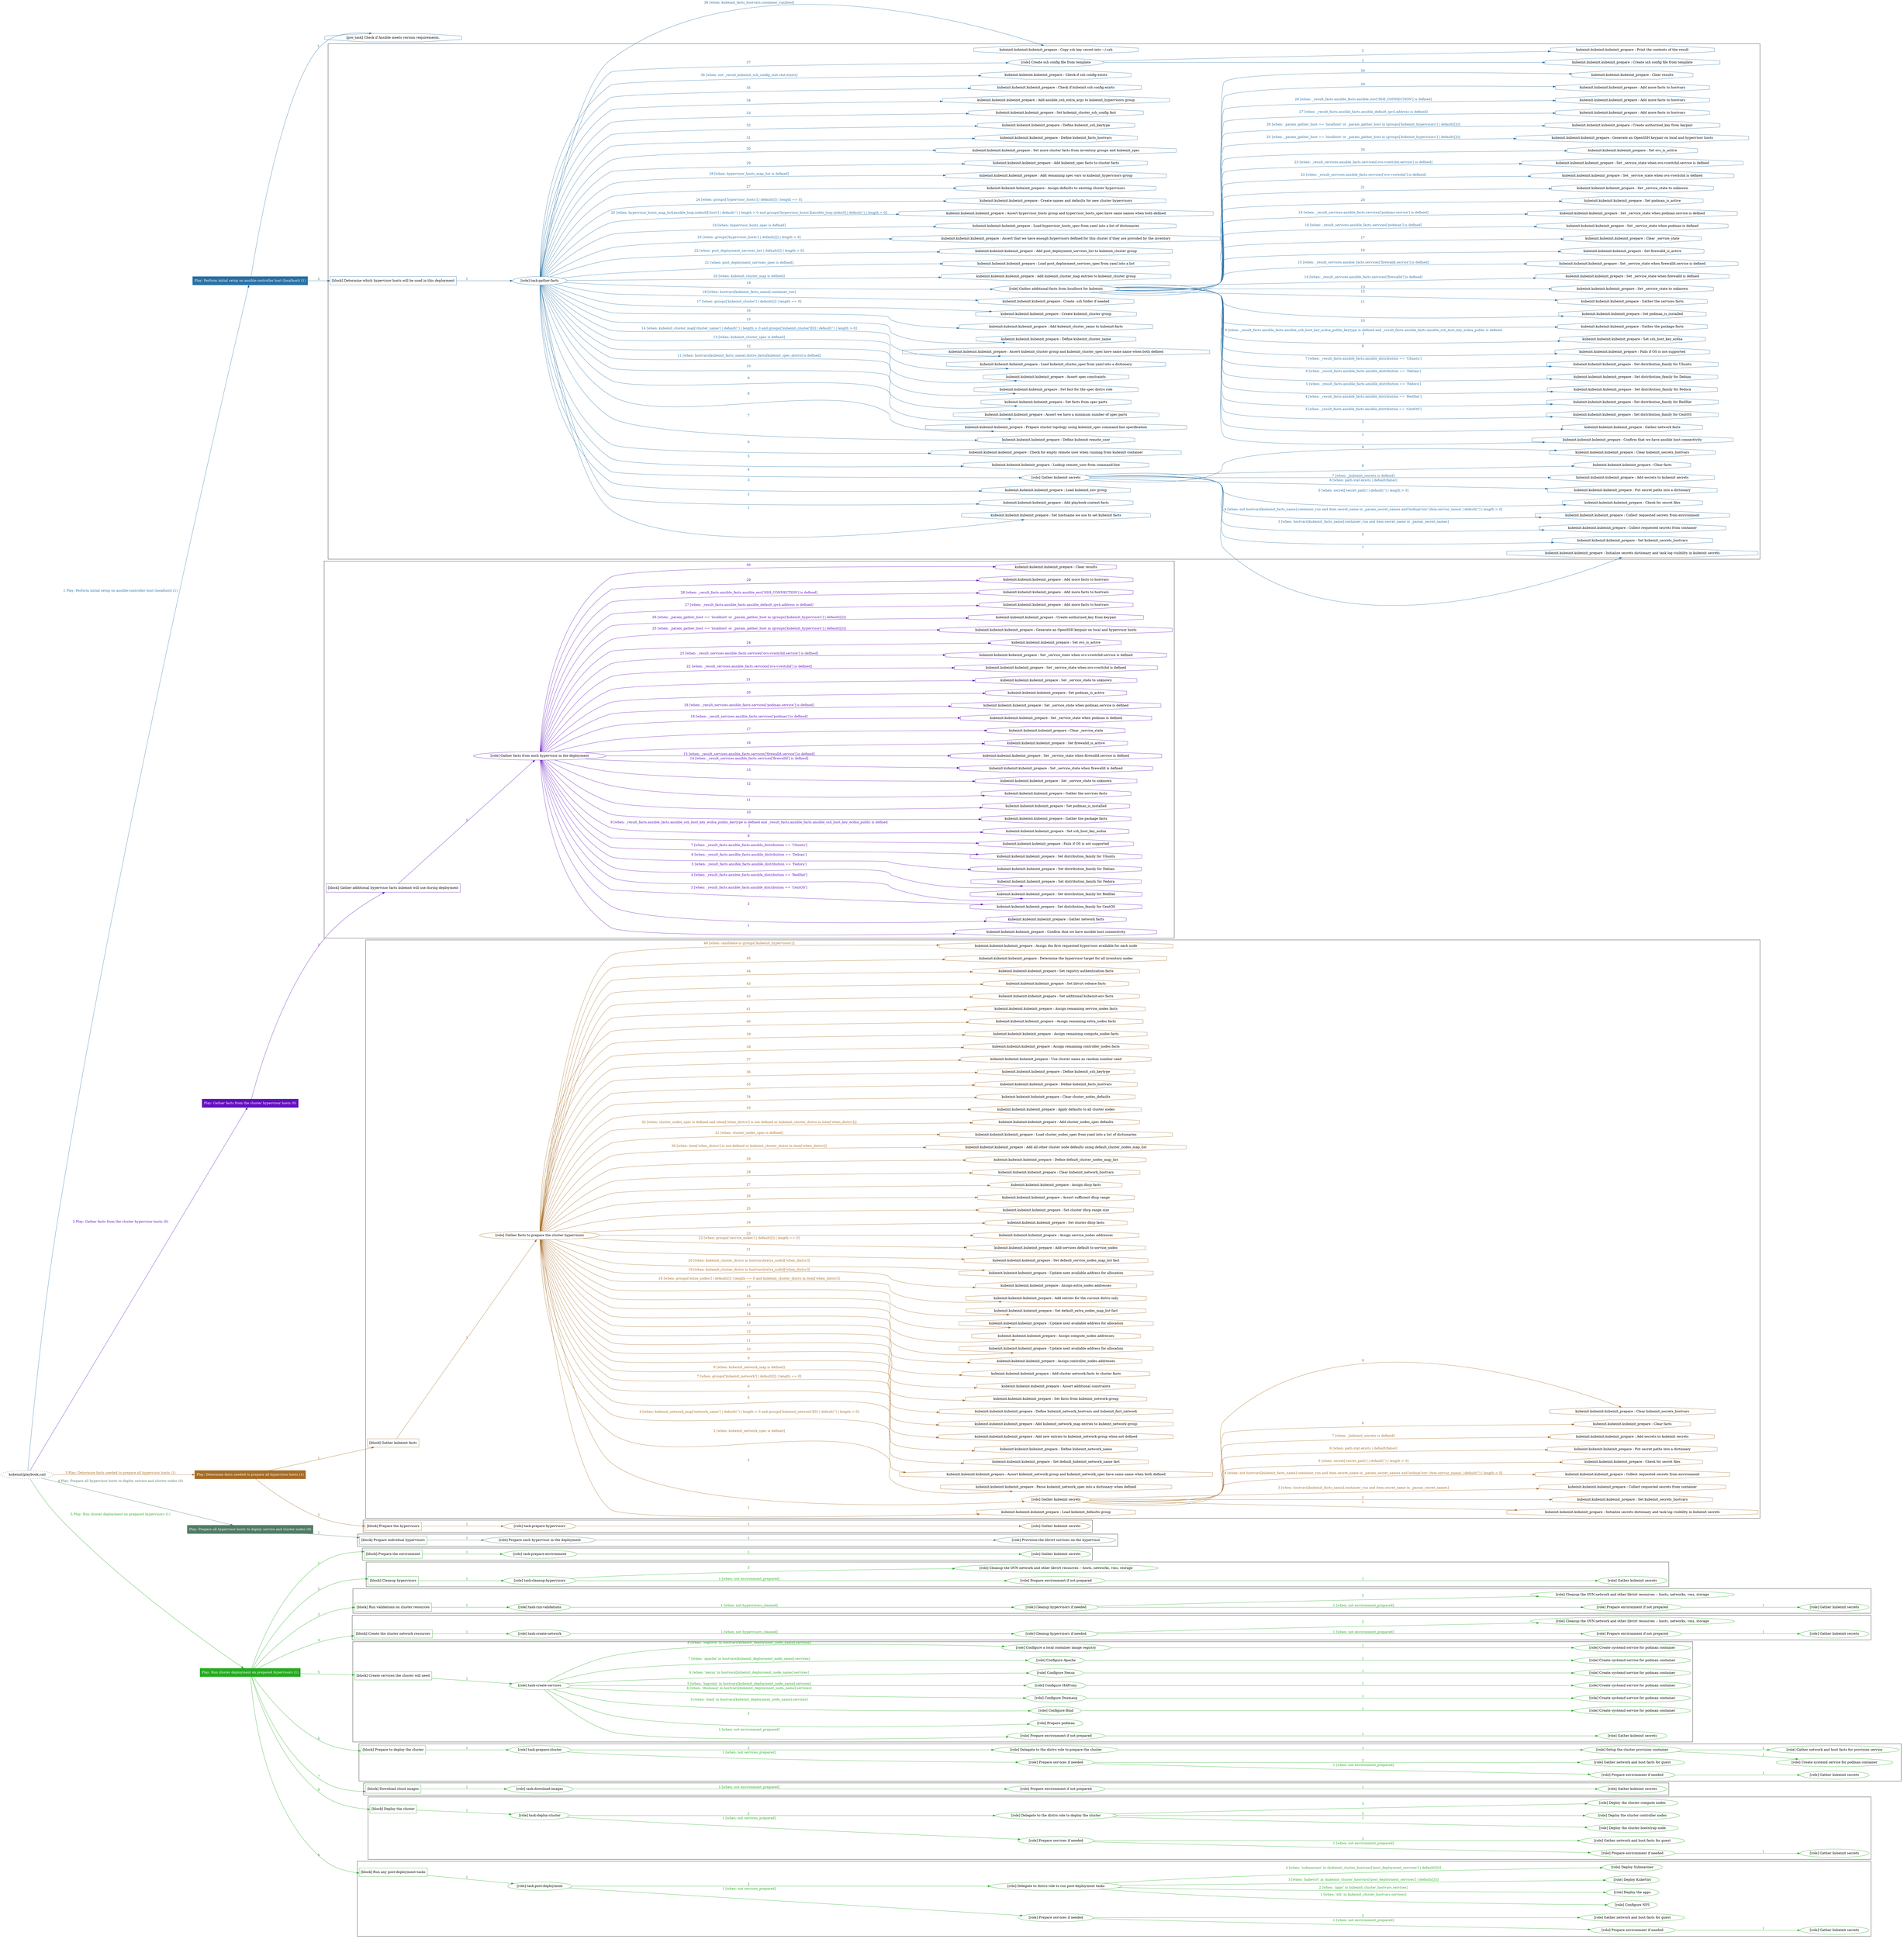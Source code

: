 digraph {
	graph [concentrate=true ordering=in rankdir=LR ratio=fill]
	edge [esep=5 sep=10]
	"kubeinit/playbook.yml" [URL="/home/runner/work/kubeinit/kubeinit/kubeinit/playbook.yml" id=playbook_7bd7ebca style=dotted]
	"kubeinit/playbook.yml" -> play_c92ef197 [label="1 Play: Perform initial setup on ansible-controller host (localhost) (1)" color="#2870a4" fontcolor="#2870a4" id=edge_play_c92ef197 labeltooltip="1 Play: Perform initial setup on ansible-controller host (localhost) (1)" tooltip="1 Play: Perform initial setup on ansible-controller host (localhost) (1)"]
	subgraph "Play: Perform initial setup on ansible-controller host (localhost) (1)" {
		play_c92ef197 [label="Play: Perform initial setup on ansible-controller host (localhost) (1)" URL="/home/runner/work/kubeinit/kubeinit/kubeinit/playbook.yml" color="#2870a4" fontcolor="#ffffff" id=play_c92ef197 shape=box style=filled tooltip=localhost]
		pre_task_2e16f921 [label="[pre_task] Check if Ansible meets version requirements." URL="/home/runner/work/kubeinit/kubeinit/kubeinit/playbook.yml" color="#2870a4" id=pre_task_2e16f921 shape=octagon tooltip="Check if Ansible meets version requirements."]
		play_c92ef197 -> pre_task_2e16f921 [label="1 " color="#2870a4" fontcolor="#2870a4" id=edge_pre_task_2e16f921 labeltooltip="1 " tooltip="1 "]
		play_c92ef197 -> block_705d1f0a [label=2 color="#2870a4" fontcolor="#2870a4" id=edge_block_705d1f0a labeltooltip=2 tooltip=2]
		subgraph cluster_block_705d1f0a {
			block_705d1f0a [label="[block] Determine which hypervisor hosts will be used in this deployment" URL="/home/runner/work/kubeinit/kubeinit/kubeinit/playbook.yml" color="#2870a4" id=block_705d1f0a labeltooltip="Determine which hypervisor hosts will be used in this deployment" shape=box tooltip="Determine which hypervisor hosts will be used in this deployment"]
			block_705d1f0a -> role_1f9872ad [label="1 " color="#2870a4" fontcolor="#2870a4" id=edge_role_1f9872ad labeltooltip="1 " tooltip="1 "]
			subgraph "task-gather-facts" {
				role_1f9872ad [label="[role] task-gather-facts" URL="/home/runner/work/kubeinit/kubeinit/kubeinit/playbook.yml" color="#2870a4" id=role_1f9872ad tooltip="task-gather-facts"]
				task_ae4384b1 [label="kubeinit.kubeinit.kubeinit_prepare : Set hostname we use to set kubeinit facts" URL="/home/runner/.ansible/collections/ansible_collections/kubeinit/kubeinit/roles/kubeinit_prepare/tasks/build_hypervisors_group.yml" color="#2870a4" id=task_ae4384b1 shape=octagon tooltip="kubeinit.kubeinit.kubeinit_prepare : Set hostname we use to set kubeinit facts"]
				role_1f9872ad -> task_ae4384b1 [label="1 " color="#2870a4" fontcolor="#2870a4" id=edge_task_ae4384b1 labeltooltip="1 " tooltip="1 "]
				task_88b593b0 [label="kubeinit.kubeinit.kubeinit_prepare : Add playbook context facts" URL="/home/runner/.ansible/collections/ansible_collections/kubeinit/kubeinit/roles/kubeinit_prepare/tasks/build_hypervisors_group.yml" color="#2870a4" id=task_88b593b0 shape=octagon tooltip="kubeinit.kubeinit.kubeinit_prepare : Add playbook context facts"]
				role_1f9872ad -> task_88b593b0 [label="2 " color="#2870a4" fontcolor="#2870a4" id=edge_task_88b593b0 labeltooltip="2 " tooltip="2 "]
				task_5a3a593a [label="kubeinit.kubeinit.kubeinit_prepare : Load kubeinit_env group" URL="/home/runner/.ansible/collections/ansible_collections/kubeinit/kubeinit/roles/kubeinit_prepare/tasks/build_hypervisors_group.yml" color="#2870a4" id=task_5a3a593a shape=octagon tooltip="kubeinit.kubeinit.kubeinit_prepare : Load kubeinit_env group"]
				role_1f9872ad -> task_5a3a593a [label="3 " color="#2870a4" fontcolor="#2870a4" id=edge_task_5a3a593a labeltooltip="3 " tooltip="3 "]
				role_1f9872ad -> role_2d354ef9 [label="4 " color="#2870a4" fontcolor="#2870a4" id=edge_role_2d354ef9 labeltooltip="4 " tooltip="4 "]
				subgraph "Gather kubeinit secrets" {
					role_2d354ef9 [label="[role] Gather kubeinit secrets" URL="/home/runner/.ansible/collections/ansible_collections/kubeinit/kubeinit/roles/kubeinit_prepare/tasks/build_hypervisors_group.yml" color="#2870a4" id=role_2d354ef9 tooltip="Gather kubeinit secrets"]
					task_860b8705 [label="kubeinit.kubeinit.kubeinit_prepare : Initialize secrets dictionary and task log visibility in kubeinit secrets" URL="/home/runner/.ansible/collections/ansible_collections/kubeinit/kubeinit/roles/kubeinit_prepare/tasks/gather_kubeinit_secrets.yml" color="#2870a4" id=task_860b8705 shape=octagon tooltip="kubeinit.kubeinit.kubeinit_prepare : Initialize secrets dictionary and task log visibility in kubeinit secrets"]
					role_2d354ef9 -> task_860b8705 [label="1 " color="#2870a4" fontcolor="#2870a4" id=edge_task_860b8705 labeltooltip="1 " tooltip="1 "]
					task_933203e4 [label="kubeinit.kubeinit.kubeinit_prepare : Set kubeinit_secrets_hostvars" URL="/home/runner/.ansible/collections/ansible_collections/kubeinit/kubeinit/roles/kubeinit_prepare/tasks/gather_kubeinit_secrets.yml" color="#2870a4" id=task_933203e4 shape=octagon tooltip="kubeinit.kubeinit.kubeinit_prepare : Set kubeinit_secrets_hostvars"]
					role_2d354ef9 -> task_933203e4 [label="2 " color="#2870a4" fontcolor="#2870a4" id=edge_task_933203e4 labeltooltip="2 " tooltip="2 "]
					task_44483c49 [label="kubeinit.kubeinit.kubeinit_prepare : Collect requested secrets from container" URL="/home/runner/.ansible/collections/ansible_collections/kubeinit/kubeinit/roles/kubeinit_prepare/tasks/gather_kubeinit_secrets.yml" color="#2870a4" id=task_44483c49 shape=octagon tooltip="kubeinit.kubeinit.kubeinit_prepare : Collect requested secrets from container"]
					role_2d354ef9 -> task_44483c49 [label="3 [when: hostvars[kubeinit_facts_name].container_run and item.secret_name in _param_secret_names]" color="#2870a4" fontcolor="#2870a4" id=edge_task_44483c49 labeltooltip="3 [when: hostvars[kubeinit_facts_name].container_run and item.secret_name in _param_secret_names]" tooltip="3 [when: hostvars[kubeinit_facts_name].container_run and item.secret_name in _param_secret_names]"]
					task_8502812c [label="kubeinit.kubeinit.kubeinit_prepare : Collect requested secrets from environment" URL="/home/runner/.ansible/collections/ansible_collections/kubeinit/kubeinit/roles/kubeinit_prepare/tasks/gather_kubeinit_secrets.yml" color="#2870a4" id=task_8502812c shape=octagon tooltip="kubeinit.kubeinit.kubeinit_prepare : Collect requested secrets from environment"]
					role_2d354ef9 -> task_8502812c [label="4 [when: not hostvars[kubeinit_facts_name].container_run and item.secret_name in _param_secret_names and lookup('env',item.envvar_name) | default('') | length > 0]" color="#2870a4" fontcolor="#2870a4" id=edge_task_8502812c labeltooltip="4 [when: not hostvars[kubeinit_facts_name].container_run and item.secret_name in _param_secret_names and lookup('env',item.envvar_name) | default('') | length > 0]" tooltip="4 [when: not hostvars[kubeinit_facts_name].container_run and item.secret_name in _param_secret_names and lookup('env',item.envvar_name) | default('') | length > 0]"]
					task_f0a7fe4c [label="kubeinit.kubeinit.kubeinit_prepare : Check for secret files" URL="/home/runner/.ansible/collections/ansible_collections/kubeinit/kubeinit/roles/kubeinit_prepare/tasks/gather_kubeinit_secrets.yml" color="#2870a4" id=task_f0a7fe4c shape=octagon tooltip="kubeinit.kubeinit.kubeinit_prepare : Check for secret files"]
					role_2d354ef9 -> task_f0a7fe4c [label="5 [when: secret['secret_path'] | default('') | length > 0]" color="#2870a4" fontcolor="#2870a4" id=edge_task_f0a7fe4c labeltooltip="5 [when: secret['secret_path'] | default('') | length > 0]" tooltip="5 [when: secret['secret_path'] | default('') | length > 0]"]
					task_845a1c81 [label="kubeinit.kubeinit.kubeinit_prepare : Put secret paths into a dictionary" URL="/home/runner/.ansible/collections/ansible_collections/kubeinit/kubeinit/roles/kubeinit_prepare/tasks/gather_kubeinit_secrets.yml" color="#2870a4" id=task_845a1c81 shape=octagon tooltip="kubeinit.kubeinit.kubeinit_prepare : Put secret paths into a dictionary"]
					role_2d354ef9 -> task_845a1c81 [label="6 [when: path.stat.exists | default(false)]" color="#2870a4" fontcolor="#2870a4" id=edge_task_845a1c81 labeltooltip="6 [when: path.stat.exists | default(false)]" tooltip="6 [when: path.stat.exists | default(false)]"]
					task_8fea0f3f [label="kubeinit.kubeinit.kubeinit_prepare : Add secrets to kubeinit secrets" URL="/home/runner/.ansible/collections/ansible_collections/kubeinit/kubeinit/roles/kubeinit_prepare/tasks/gather_kubeinit_secrets.yml" color="#2870a4" id=task_8fea0f3f shape=octagon tooltip="kubeinit.kubeinit.kubeinit_prepare : Add secrets to kubeinit secrets"]
					role_2d354ef9 -> task_8fea0f3f [label="7 [when: _kubeinit_secrets is defined]" color="#2870a4" fontcolor="#2870a4" id=edge_task_8fea0f3f labeltooltip="7 [when: _kubeinit_secrets is defined]" tooltip="7 [when: _kubeinit_secrets is defined]"]
					task_4d6f2607 [label="kubeinit.kubeinit.kubeinit_prepare : Clear facts" URL="/home/runner/.ansible/collections/ansible_collections/kubeinit/kubeinit/roles/kubeinit_prepare/tasks/gather_kubeinit_secrets.yml" color="#2870a4" id=task_4d6f2607 shape=octagon tooltip="kubeinit.kubeinit.kubeinit_prepare : Clear facts"]
					role_2d354ef9 -> task_4d6f2607 [label="8 " color="#2870a4" fontcolor="#2870a4" id=edge_task_4d6f2607 labeltooltip="8 " tooltip="8 "]
					task_8bfda181 [label="kubeinit.kubeinit.kubeinit_prepare : Clear kubeinit_secrets_hostvars" URL="/home/runner/.ansible/collections/ansible_collections/kubeinit/kubeinit/roles/kubeinit_prepare/tasks/gather_kubeinit_secrets.yml" color="#2870a4" id=task_8bfda181 shape=octagon tooltip="kubeinit.kubeinit.kubeinit_prepare : Clear kubeinit_secrets_hostvars"]
					role_2d354ef9 -> task_8bfda181 [label="9 " color="#2870a4" fontcolor="#2870a4" id=edge_task_8bfda181 labeltooltip="9 " tooltip="9 "]
				}
				task_a6b71bbc [label="kubeinit.kubeinit.kubeinit_prepare : Lookup remote_user from command-line" URL="/home/runner/.ansible/collections/ansible_collections/kubeinit/kubeinit/roles/kubeinit_prepare/tasks/build_hypervisors_group.yml" color="#2870a4" id=task_a6b71bbc shape=octagon tooltip="kubeinit.kubeinit.kubeinit_prepare : Lookup remote_user from command-line"]
				role_1f9872ad -> task_a6b71bbc [label="5 " color="#2870a4" fontcolor="#2870a4" id=edge_task_a6b71bbc labeltooltip="5 " tooltip="5 "]
				task_55163410 [label="kubeinit.kubeinit.kubeinit_prepare : Check for empty remote user when running from kubeinit container" URL="/home/runner/.ansible/collections/ansible_collections/kubeinit/kubeinit/roles/kubeinit_prepare/tasks/build_hypervisors_group.yml" color="#2870a4" id=task_55163410 shape=octagon tooltip="kubeinit.kubeinit.kubeinit_prepare : Check for empty remote user when running from kubeinit container"]
				role_1f9872ad -> task_55163410 [label="6 " color="#2870a4" fontcolor="#2870a4" id=edge_task_55163410 labeltooltip="6 " tooltip="6 "]
				task_659c0969 [label="kubeinit.kubeinit.kubeinit_prepare : Define kubeinit remote_user" URL="/home/runner/.ansible/collections/ansible_collections/kubeinit/kubeinit/roles/kubeinit_prepare/tasks/build_hypervisors_group.yml" color="#2870a4" id=task_659c0969 shape=octagon tooltip="kubeinit.kubeinit.kubeinit_prepare : Define kubeinit remote_user"]
				role_1f9872ad -> task_659c0969 [label="7 " color="#2870a4" fontcolor="#2870a4" id=edge_task_659c0969 labeltooltip="7 " tooltip="7 "]
				task_b5b78190 [label="kubeinit.kubeinit.kubeinit_prepare : Prepare cluster topology using kubeinit_spec command-line specification" URL="/home/runner/.ansible/collections/ansible_collections/kubeinit/kubeinit/roles/kubeinit_prepare/tasks/build_hypervisors_group.yml" color="#2870a4" id=task_b5b78190 shape=octagon tooltip="kubeinit.kubeinit.kubeinit_prepare : Prepare cluster topology using kubeinit_spec command-line specification"]
				role_1f9872ad -> task_b5b78190 [label="8 " color="#2870a4" fontcolor="#2870a4" id=edge_task_b5b78190 labeltooltip="8 " tooltip="8 "]
				task_97aef35e [label="kubeinit.kubeinit.kubeinit_prepare : Assert we have a minimum number of spec parts" URL="/home/runner/.ansible/collections/ansible_collections/kubeinit/kubeinit/roles/kubeinit_prepare/tasks/build_hypervisors_group.yml" color="#2870a4" id=task_97aef35e shape=octagon tooltip="kubeinit.kubeinit.kubeinit_prepare : Assert we have a minimum number of spec parts"]
				role_1f9872ad -> task_97aef35e [label="9 " color="#2870a4" fontcolor="#2870a4" id=edge_task_97aef35e labeltooltip="9 " tooltip="9 "]
				task_f217a855 [label="kubeinit.kubeinit.kubeinit_prepare : Set facts from spec parts" URL="/home/runner/.ansible/collections/ansible_collections/kubeinit/kubeinit/roles/kubeinit_prepare/tasks/build_hypervisors_group.yml" color="#2870a4" id=task_f217a855 shape=octagon tooltip="kubeinit.kubeinit.kubeinit_prepare : Set facts from spec parts"]
				role_1f9872ad -> task_f217a855 [label="10 " color="#2870a4" fontcolor="#2870a4" id=edge_task_f217a855 labeltooltip="10 " tooltip="10 "]
				task_c05a9314 [label="kubeinit.kubeinit.kubeinit_prepare : Set fact for the spec distro role" URL="/home/runner/.ansible/collections/ansible_collections/kubeinit/kubeinit/roles/kubeinit_prepare/tasks/build_hypervisors_group.yml" color="#2870a4" id=task_c05a9314 shape=octagon tooltip="kubeinit.kubeinit.kubeinit_prepare : Set fact for the spec distro role"]
				role_1f9872ad -> task_c05a9314 [label="11 [when: hostvars[kubeinit_facts_name].distro_facts[kubeinit_spec_distro] is defined]" color="#2870a4" fontcolor="#2870a4" id=edge_task_c05a9314 labeltooltip="11 [when: hostvars[kubeinit_facts_name].distro_facts[kubeinit_spec_distro] is defined]" tooltip="11 [when: hostvars[kubeinit_facts_name].distro_facts[kubeinit_spec_distro] is defined]"]
				task_2cb29f84 [label="kubeinit.kubeinit.kubeinit_prepare : Assert spec constraints" URL="/home/runner/.ansible/collections/ansible_collections/kubeinit/kubeinit/roles/kubeinit_prepare/tasks/build_hypervisors_group.yml" color="#2870a4" id=task_2cb29f84 shape=octagon tooltip="kubeinit.kubeinit.kubeinit_prepare : Assert spec constraints"]
				role_1f9872ad -> task_2cb29f84 [label="12 " color="#2870a4" fontcolor="#2870a4" id=edge_task_2cb29f84 labeltooltip="12 " tooltip="12 "]
				task_aecbfafb [label="kubeinit.kubeinit.kubeinit_prepare : Load kubeinit_cluster_spec from yaml into a dictionary" URL="/home/runner/.ansible/collections/ansible_collections/kubeinit/kubeinit/roles/kubeinit_prepare/tasks/build_hypervisors_group.yml" color="#2870a4" id=task_aecbfafb shape=octagon tooltip="kubeinit.kubeinit.kubeinit_prepare : Load kubeinit_cluster_spec from yaml into a dictionary"]
				role_1f9872ad -> task_aecbfafb [label="13 [when: kubeinit_cluster_spec is defined]" color="#2870a4" fontcolor="#2870a4" id=edge_task_aecbfafb labeltooltip="13 [when: kubeinit_cluster_spec is defined]" tooltip="13 [when: kubeinit_cluster_spec is defined]"]
				task_c3a69919 [label="kubeinit.kubeinit.kubeinit_prepare : Assert kubeinit_cluster group and kubeinit_cluster_spec have same name when both defined" URL="/home/runner/.ansible/collections/ansible_collections/kubeinit/kubeinit/roles/kubeinit_prepare/tasks/build_hypervisors_group.yml" color="#2870a4" id=task_c3a69919 shape=octagon tooltip="kubeinit.kubeinit.kubeinit_prepare : Assert kubeinit_cluster group and kubeinit_cluster_spec have same name when both defined"]
				role_1f9872ad -> task_c3a69919 [label="14 [when: kubeinit_cluster_map['cluster_name'] | default('') | length > 0 and groups['kubeinit_cluster'][0] | default('') | length > 0]" color="#2870a4" fontcolor="#2870a4" id=edge_task_c3a69919 labeltooltip="14 [when: kubeinit_cluster_map['cluster_name'] | default('') | length > 0 and groups['kubeinit_cluster'][0] | default('') | length > 0]" tooltip="14 [when: kubeinit_cluster_map['cluster_name'] | default('') | length > 0 and groups['kubeinit_cluster'][0] | default('') | length > 0]"]
				task_cc64236b [label="kubeinit.kubeinit.kubeinit_prepare : Define kubeinit_cluster_name" URL="/home/runner/.ansible/collections/ansible_collections/kubeinit/kubeinit/roles/kubeinit_prepare/tasks/build_hypervisors_group.yml" color="#2870a4" id=task_cc64236b shape=octagon tooltip="kubeinit.kubeinit.kubeinit_prepare : Define kubeinit_cluster_name"]
				role_1f9872ad -> task_cc64236b [label="15 " color="#2870a4" fontcolor="#2870a4" id=edge_task_cc64236b labeltooltip="15 " tooltip="15 "]
				task_d0bf7367 [label="kubeinit.kubeinit.kubeinit_prepare : Add kubeinit_cluster_name to kubeinit-facts" URL="/home/runner/.ansible/collections/ansible_collections/kubeinit/kubeinit/roles/kubeinit_prepare/tasks/build_hypervisors_group.yml" color="#2870a4" id=task_d0bf7367 shape=octagon tooltip="kubeinit.kubeinit.kubeinit_prepare : Add kubeinit_cluster_name to kubeinit-facts"]
				role_1f9872ad -> task_d0bf7367 [label="16 " color="#2870a4" fontcolor="#2870a4" id=edge_task_d0bf7367 labeltooltip="16 " tooltip="16 "]
				task_25bac3c6 [label="kubeinit.kubeinit.kubeinit_prepare : Create kubeinit_cluster group" URL="/home/runner/.ansible/collections/ansible_collections/kubeinit/kubeinit/roles/kubeinit_prepare/tasks/build_hypervisors_group.yml" color="#2870a4" id=task_25bac3c6 shape=octagon tooltip="kubeinit.kubeinit.kubeinit_prepare : Create kubeinit_cluster group"]
				role_1f9872ad -> task_25bac3c6 [label="17 [when: groups['kubeinit_cluster'] | default([]) | length == 0]" color="#2870a4" fontcolor="#2870a4" id=edge_task_25bac3c6 labeltooltip="17 [when: groups['kubeinit_cluster'] | default([]) | length == 0]" tooltip="17 [when: groups['kubeinit_cluster'] | default([]) | length == 0]"]
				task_c021a91e [label="kubeinit.kubeinit.kubeinit_prepare : Create .ssh folder if needed" URL="/home/runner/.ansible/collections/ansible_collections/kubeinit/kubeinit/roles/kubeinit_prepare/tasks/build_hypervisors_group.yml" color="#2870a4" id=task_c021a91e shape=octagon tooltip="kubeinit.kubeinit.kubeinit_prepare : Create .ssh folder if needed"]
				role_1f9872ad -> task_c021a91e [label="18 [when: hostvars[kubeinit_facts_name].container_run]" color="#2870a4" fontcolor="#2870a4" id=edge_task_c021a91e labeltooltip="18 [when: hostvars[kubeinit_facts_name].container_run]" tooltip="18 [when: hostvars[kubeinit_facts_name].container_run]"]
				role_1f9872ad -> role_cef6651d [label="19 " color="#2870a4" fontcolor="#2870a4" id=edge_role_cef6651d labeltooltip="19 " tooltip="19 "]
				subgraph "Gather additional facts from localhost for kubeinit" {
					role_cef6651d [label="[role] Gather additional facts from localhost for kubeinit" URL="/home/runner/.ansible/collections/ansible_collections/kubeinit/kubeinit/roles/kubeinit_prepare/tasks/build_hypervisors_group.yml" color="#2870a4" id=role_cef6651d tooltip="Gather additional facts from localhost for kubeinit"]
					task_5e9fd307 [label="kubeinit.kubeinit.kubeinit_prepare : Confirm that we have ansible host connectivity" URL="/home/runner/.ansible/collections/ansible_collections/kubeinit/kubeinit/roles/kubeinit_prepare/tasks/gather_host_facts.yml" color="#2870a4" id=task_5e9fd307 shape=octagon tooltip="kubeinit.kubeinit.kubeinit_prepare : Confirm that we have ansible host connectivity"]
					role_cef6651d -> task_5e9fd307 [label="1 " color="#2870a4" fontcolor="#2870a4" id=edge_task_5e9fd307 labeltooltip="1 " tooltip="1 "]
					task_2414e971 [label="kubeinit.kubeinit.kubeinit_prepare : Gather network facts" URL="/home/runner/.ansible/collections/ansible_collections/kubeinit/kubeinit/roles/kubeinit_prepare/tasks/gather_host_facts.yml" color="#2870a4" id=task_2414e971 shape=octagon tooltip="kubeinit.kubeinit.kubeinit_prepare : Gather network facts"]
					role_cef6651d -> task_2414e971 [label="2 " color="#2870a4" fontcolor="#2870a4" id=edge_task_2414e971 labeltooltip="2 " tooltip="2 "]
					task_524821d3 [label="kubeinit.kubeinit.kubeinit_prepare : Set distribution_family for CentOS" URL="/home/runner/.ansible/collections/ansible_collections/kubeinit/kubeinit/roles/kubeinit_prepare/tasks/gather_host_facts.yml" color="#2870a4" id=task_524821d3 shape=octagon tooltip="kubeinit.kubeinit.kubeinit_prepare : Set distribution_family for CentOS"]
					role_cef6651d -> task_524821d3 [label="3 [when: _result_facts.ansible_facts.ansible_distribution == 'CentOS']" color="#2870a4" fontcolor="#2870a4" id=edge_task_524821d3 labeltooltip="3 [when: _result_facts.ansible_facts.ansible_distribution == 'CentOS']" tooltip="3 [when: _result_facts.ansible_facts.ansible_distribution == 'CentOS']"]
					task_1f5c03db [label="kubeinit.kubeinit.kubeinit_prepare : Set distribution_family for RedHat" URL="/home/runner/.ansible/collections/ansible_collections/kubeinit/kubeinit/roles/kubeinit_prepare/tasks/gather_host_facts.yml" color="#2870a4" id=task_1f5c03db shape=octagon tooltip="kubeinit.kubeinit.kubeinit_prepare : Set distribution_family for RedHat"]
					role_cef6651d -> task_1f5c03db [label="4 [when: _result_facts.ansible_facts.ansible_distribution == 'RedHat']" color="#2870a4" fontcolor="#2870a4" id=edge_task_1f5c03db labeltooltip="4 [when: _result_facts.ansible_facts.ansible_distribution == 'RedHat']" tooltip="4 [when: _result_facts.ansible_facts.ansible_distribution == 'RedHat']"]
					task_5985035f [label="kubeinit.kubeinit.kubeinit_prepare : Set distribution_family for Fedora" URL="/home/runner/.ansible/collections/ansible_collections/kubeinit/kubeinit/roles/kubeinit_prepare/tasks/gather_host_facts.yml" color="#2870a4" id=task_5985035f shape=octagon tooltip="kubeinit.kubeinit.kubeinit_prepare : Set distribution_family for Fedora"]
					role_cef6651d -> task_5985035f [label="5 [when: _result_facts.ansible_facts.ansible_distribution == 'Fedora']" color="#2870a4" fontcolor="#2870a4" id=edge_task_5985035f labeltooltip="5 [when: _result_facts.ansible_facts.ansible_distribution == 'Fedora']" tooltip="5 [when: _result_facts.ansible_facts.ansible_distribution == 'Fedora']"]
					task_5370ae7f [label="kubeinit.kubeinit.kubeinit_prepare : Set distribution_family for Debian" URL="/home/runner/.ansible/collections/ansible_collections/kubeinit/kubeinit/roles/kubeinit_prepare/tasks/gather_host_facts.yml" color="#2870a4" id=task_5370ae7f shape=octagon tooltip="kubeinit.kubeinit.kubeinit_prepare : Set distribution_family for Debian"]
					role_cef6651d -> task_5370ae7f [label="6 [when: _result_facts.ansible_facts.ansible_distribution == 'Debian']" color="#2870a4" fontcolor="#2870a4" id=edge_task_5370ae7f labeltooltip="6 [when: _result_facts.ansible_facts.ansible_distribution == 'Debian']" tooltip="6 [when: _result_facts.ansible_facts.ansible_distribution == 'Debian']"]
					task_14425773 [label="kubeinit.kubeinit.kubeinit_prepare : Set distribution_family for Ubuntu" URL="/home/runner/.ansible/collections/ansible_collections/kubeinit/kubeinit/roles/kubeinit_prepare/tasks/gather_host_facts.yml" color="#2870a4" id=task_14425773 shape=octagon tooltip="kubeinit.kubeinit.kubeinit_prepare : Set distribution_family for Ubuntu"]
					role_cef6651d -> task_14425773 [label="7 [when: _result_facts.ansible_facts.ansible_distribution == 'Ubuntu']" color="#2870a4" fontcolor="#2870a4" id=edge_task_14425773 labeltooltip="7 [when: _result_facts.ansible_facts.ansible_distribution == 'Ubuntu']" tooltip="7 [when: _result_facts.ansible_facts.ansible_distribution == 'Ubuntu']"]
					task_6f1f8cb0 [label="kubeinit.kubeinit.kubeinit_prepare : Fails if OS is not supported" URL="/home/runner/.ansible/collections/ansible_collections/kubeinit/kubeinit/roles/kubeinit_prepare/tasks/gather_host_facts.yml" color="#2870a4" id=task_6f1f8cb0 shape=octagon tooltip="kubeinit.kubeinit.kubeinit_prepare : Fails if OS is not supported"]
					role_cef6651d -> task_6f1f8cb0 [label="8 " color="#2870a4" fontcolor="#2870a4" id=edge_task_6f1f8cb0 labeltooltip="8 " tooltip="8 "]
					task_3305482c [label="kubeinit.kubeinit.kubeinit_prepare : Set ssh_host_key_ecdsa" URL="/home/runner/.ansible/collections/ansible_collections/kubeinit/kubeinit/roles/kubeinit_prepare/tasks/gather_host_facts.yml" color="#2870a4" id=task_3305482c shape=octagon tooltip="kubeinit.kubeinit.kubeinit_prepare : Set ssh_host_key_ecdsa"]
					role_cef6651d -> task_3305482c [label="9 [when: _result_facts.ansible_facts.ansible_ssh_host_key_ecdsa_public_keytype is defined and _result_facts.ansible_facts.ansible_ssh_host_key_ecdsa_public is defined
]" color="#2870a4" fontcolor="#2870a4" id=edge_task_3305482c labeltooltip="9 [when: _result_facts.ansible_facts.ansible_ssh_host_key_ecdsa_public_keytype is defined and _result_facts.ansible_facts.ansible_ssh_host_key_ecdsa_public is defined
]" tooltip="9 [when: _result_facts.ansible_facts.ansible_ssh_host_key_ecdsa_public_keytype is defined and _result_facts.ansible_facts.ansible_ssh_host_key_ecdsa_public is defined
]"]
					task_e6219684 [label="kubeinit.kubeinit.kubeinit_prepare : Gather the package facts" URL="/home/runner/.ansible/collections/ansible_collections/kubeinit/kubeinit/roles/kubeinit_prepare/tasks/gather_host_facts.yml" color="#2870a4" id=task_e6219684 shape=octagon tooltip="kubeinit.kubeinit.kubeinit_prepare : Gather the package facts"]
					role_cef6651d -> task_e6219684 [label="10 " color="#2870a4" fontcolor="#2870a4" id=edge_task_e6219684 labeltooltip="10 " tooltip="10 "]
					task_c31e518d [label="kubeinit.kubeinit.kubeinit_prepare : Set podman_is_installed" URL="/home/runner/.ansible/collections/ansible_collections/kubeinit/kubeinit/roles/kubeinit_prepare/tasks/gather_host_facts.yml" color="#2870a4" id=task_c31e518d shape=octagon tooltip="kubeinit.kubeinit.kubeinit_prepare : Set podman_is_installed"]
					role_cef6651d -> task_c31e518d [label="11 " color="#2870a4" fontcolor="#2870a4" id=edge_task_c31e518d labeltooltip="11 " tooltip="11 "]
					task_0556fbbc [label="kubeinit.kubeinit.kubeinit_prepare : Gather the services facts" URL="/home/runner/.ansible/collections/ansible_collections/kubeinit/kubeinit/roles/kubeinit_prepare/tasks/gather_host_facts.yml" color="#2870a4" id=task_0556fbbc shape=octagon tooltip="kubeinit.kubeinit.kubeinit_prepare : Gather the services facts"]
					role_cef6651d -> task_0556fbbc [label="12 " color="#2870a4" fontcolor="#2870a4" id=edge_task_0556fbbc labeltooltip="12 " tooltip="12 "]
					task_566e78d0 [label="kubeinit.kubeinit.kubeinit_prepare : Set _service_state to unknown" URL="/home/runner/.ansible/collections/ansible_collections/kubeinit/kubeinit/roles/kubeinit_prepare/tasks/gather_host_facts.yml" color="#2870a4" id=task_566e78d0 shape=octagon tooltip="kubeinit.kubeinit.kubeinit_prepare : Set _service_state to unknown"]
					role_cef6651d -> task_566e78d0 [label="13 " color="#2870a4" fontcolor="#2870a4" id=edge_task_566e78d0 labeltooltip="13 " tooltip="13 "]
					task_bac21bd4 [label="kubeinit.kubeinit.kubeinit_prepare : Set _service_state when firewalld is defined" URL="/home/runner/.ansible/collections/ansible_collections/kubeinit/kubeinit/roles/kubeinit_prepare/tasks/gather_host_facts.yml" color="#2870a4" id=task_bac21bd4 shape=octagon tooltip="kubeinit.kubeinit.kubeinit_prepare : Set _service_state when firewalld is defined"]
					role_cef6651d -> task_bac21bd4 [label="14 [when: _result_services.ansible_facts.services['firewalld'] is defined]" color="#2870a4" fontcolor="#2870a4" id=edge_task_bac21bd4 labeltooltip="14 [when: _result_services.ansible_facts.services['firewalld'] is defined]" tooltip="14 [when: _result_services.ansible_facts.services['firewalld'] is defined]"]
					task_b034ba36 [label="kubeinit.kubeinit.kubeinit_prepare : Set _service_state when firewalld.service is defined" URL="/home/runner/.ansible/collections/ansible_collections/kubeinit/kubeinit/roles/kubeinit_prepare/tasks/gather_host_facts.yml" color="#2870a4" id=task_b034ba36 shape=octagon tooltip="kubeinit.kubeinit.kubeinit_prepare : Set _service_state when firewalld.service is defined"]
					role_cef6651d -> task_b034ba36 [label="15 [when: _result_services.ansible_facts.services['firewalld.service'] is defined]" color="#2870a4" fontcolor="#2870a4" id=edge_task_b034ba36 labeltooltip="15 [when: _result_services.ansible_facts.services['firewalld.service'] is defined]" tooltip="15 [when: _result_services.ansible_facts.services['firewalld.service'] is defined]"]
					task_35aa35ad [label="kubeinit.kubeinit.kubeinit_prepare : Set firewalld_is_active" URL="/home/runner/.ansible/collections/ansible_collections/kubeinit/kubeinit/roles/kubeinit_prepare/tasks/gather_host_facts.yml" color="#2870a4" id=task_35aa35ad shape=octagon tooltip="kubeinit.kubeinit.kubeinit_prepare : Set firewalld_is_active"]
					role_cef6651d -> task_35aa35ad [label="16 " color="#2870a4" fontcolor="#2870a4" id=edge_task_35aa35ad labeltooltip="16 " tooltip="16 "]
					task_73fb14df [label="kubeinit.kubeinit.kubeinit_prepare : Clear _service_state" URL="/home/runner/.ansible/collections/ansible_collections/kubeinit/kubeinit/roles/kubeinit_prepare/tasks/gather_host_facts.yml" color="#2870a4" id=task_73fb14df shape=octagon tooltip="kubeinit.kubeinit.kubeinit_prepare : Clear _service_state"]
					role_cef6651d -> task_73fb14df [label="17 " color="#2870a4" fontcolor="#2870a4" id=edge_task_73fb14df labeltooltip="17 " tooltip="17 "]
					task_3831d465 [label="kubeinit.kubeinit.kubeinit_prepare : Set _service_state when podman is defined" URL="/home/runner/.ansible/collections/ansible_collections/kubeinit/kubeinit/roles/kubeinit_prepare/tasks/gather_host_facts.yml" color="#2870a4" id=task_3831d465 shape=octagon tooltip="kubeinit.kubeinit.kubeinit_prepare : Set _service_state when podman is defined"]
					role_cef6651d -> task_3831d465 [label="18 [when: _result_services.ansible_facts.services['podman'] is defined]" color="#2870a4" fontcolor="#2870a4" id=edge_task_3831d465 labeltooltip="18 [when: _result_services.ansible_facts.services['podman'] is defined]" tooltip="18 [when: _result_services.ansible_facts.services['podman'] is defined]"]
					task_fdf821b3 [label="kubeinit.kubeinit.kubeinit_prepare : Set _service_state when podman.service is defined" URL="/home/runner/.ansible/collections/ansible_collections/kubeinit/kubeinit/roles/kubeinit_prepare/tasks/gather_host_facts.yml" color="#2870a4" id=task_fdf821b3 shape=octagon tooltip="kubeinit.kubeinit.kubeinit_prepare : Set _service_state when podman.service is defined"]
					role_cef6651d -> task_fdf821b3 [label="19 [when: _result_services.ansible_facts.services['podman.service'] is defined]" color="#2870a4" fontcolor="#2870a4" id=edge_task_fdf821b3 labeltooltip="19 [when: _result_services.ansible_facts.services['podman.service'] is defined]" tooltip="19 [when: _result_services.ansible_facts.services['podman.service'] is defined]"]
					task_baa7a10b [label="kubeinit.kubeinit.kubeinit_prepare : Set podman_is_active" URL="/home/runner/.ansible/collections/ansible_collections/kubeinit/kubeinit/roles/kubeinit_prepare/tasks/gather_host_facts.yml" color="#2870a4" id=task_baa7a10b shape=octagon tooltip="kubeinit.kubeinit.kubeinit_prepare : Set podman_is_active"]
					role_cef6651d -> task_baa7a10b [label="20 " color="#2870a4" fontcolor="#2870a4" id=edge_task_baa7a10b labeltooltip="20 " tooltip="20 "]
					task_0289f3b0 [label="kubeinit.kubeinit.kubeinit_prepare : Set _service_state to unknown" URL="/home/runner/.ansible/collections/ansible_collections/kubeinit/kubeinit/roles/kubeinit_prepare/tasks/gather_host_facts.yml" color="#2870a4" id=task_0289f3b0 shape=octagon tooltip="kubeinit.kubeinit.kubeinit_prepare : Set _service_state to unknown"]
					role_cef6651d -> task_0289f3b0 [label="21 " color="#2870a4" fontcolor="#2870a4" id=edge_task_0289f3b0 labeltooltip="21 " tooltip="21 "]
					task_e66f5ee9 [label="kubeinit.kubeinit.kubeinit_prepare : Set _service_state when ovs-vswitchd is defined" URL="/home/runner/.ansible/collections/ansible_collections/kubeinit/kubeinit/roles/kubeinit_prepare/tasks/gather_host_facts.yml" color="#2870a4" id=task_e66f5ee9 shape=octagon tooltip="kubeinit.kubeinit.kubeinit_prepare : Set _service_state when ovs-vswitchd is defined"]
					role_cef6651d -> task_e66f5ee9 [label="22 [when: _result_services.ansible_facts.services['ovs-vswitchd'] is defined]" color="#2870a4" fontcolor="#2870a4" id=edge_task_e66f5ee9 labeltooltip="22 [when: _result_services.ansible_facts.services['ovs-vswitchd'] is defined]" tooltip="22 [when: _result_services.ansible_facts.services['ovs-vswitchd'] is defined]"]
					task_9eac9970 [label="kubeinit.kubeinit.kubeinit_prepare : Set _service_state when ovs-vswitchd.service is defined" URL="/home/runner/.ansible/collections/ansible_collections/kubeinit/kubeinit/roles/kubeinit_prepare/tasks/gather_host_facts.yml" color="#2870a4" id=task_9eac9970 shape=octagon tooltip="kubeinit.kubeinit.kubeinit_prepare : Set _service_state when ovs-vswitchd.service is defined"]
					role_cef6651d -> task_9eac9970 [label="23 [when: _result_services.ansible_facts.services['ovs-vswitchd.service'] is defined]" color="#2870a4" fontcolor="#2870a4" id=edge_task_9eac9970 labeltooltip="23 [when: _result_services.ansible_facts.services['ovs-vswitchd.service'] is defined]" tooltip="23 [when: _result_services.ansible_facts.services['ovs-vswitchd.service'] is defined]"]
					task_67cab74b [label="kubeinit.kubeinit.kubeinit_prepare : Set ovs_is_active" URL="/home/runner/.ansible/collections/ansible_collections/kubeinit/kubeinit/roles/kubeinit_prepare/tasks/gather_host_facts.yml" color="#2870a4" id=task_67cab74b shape=octagon tooltip="kubeinit.kubeinit.kubeinit_prepare : Set ovs_is_active"]
					role_cef6651d -> task_67cab74b [label="24 " color="#2870a4" fontcolor="#2870a4" id=edge_task_67cab74b labeltooltip="24 " tooltip="24 "]
					task_fa18b867 [label="kubeinit.kubeinit.kubeinit_prepare : Generate an OpenSSH keypair on local and hypervisor hosts" URL="/home/runner/.ansible/collections/ansible_collections/kubeinit/kubeinit/roles/kubeinit_prepare/tasks/gather_host_facts.yml" color="#2870a4" id=task_fa18b867 shape=octagon tooltip="kubeinit.kubeinit.kubeinit_prepare : Generate an OpenSSH keypair on local and hypervisor hosts"]
					role_cef6651d -> task_fa18b867 [label="25 [when: _param_gather_host == 'localhost' or _param_gather_host in (groups['kubeinit_hypervisors'] | default([]))]" color="#2870a4" fontcolor="#2870a4" id=edge_task_fa18b867 labeltooltip="25 [when: _param_gather_host == 'localhost' or _param_gather_host in (groups['kubeinit_hypervisors'] | default([]))]" tooltip="25 [when: _param_gather_host == 'localhost' or _param_gather_host in (groups['kubeinit_hypervisors'] | default([]))]"]
					task_94e4b540 [label="kubeinit.kubeinit.kubeinit_prepare : Create authorized_key from keypair" URL="/home/runner/.ansible/collections/ansible_collections/kubeinit/kubeinit/roles/kubeinit_prepare/tasks/gather_host_facts.yml" color="#2870a4" id=task_94e4b540 shape=octagon tooltip="kubeinit.kubeinit.kubeinit_prepare : Create authorized_key from keypair"]
					role_cef6651d -> task_94e4b540 [label="26 [when: _param_gather_host == 'localhost' or _param_gather_host in (groups['kubeinit_hypervisors'] | default([]))]" color="#2870a4" fontcolor="#2870a4" id=edge_task_94e4b540 labeltooltip="26 [when: _param_gather_host == 'localhost' or _param_gather_host in (groups['kubeinit_hypervisors'] | default([]))]" tooltip="26 [when: _param_gather_host == 'localhost' or _param_gather_host in (groups['kubeinit_hypervisors'] | default([]))]"]
					task_3b7f3742 [label="kubeinit.kubeinit.kubeinit_prepare : Add more facts to hostvars" URL="/home/runner/.ansible/collections/ansible_collections/kubeinit/kubeinit/roles/kubeinit_prepare/tasks/gather_host_facts.yml" color="#2870a4" id=task_3b7f3742 shape=octagon tooltip="kubeinit.kubeinit.kubeinit_prepare : Add more facts to hostvars"]
					role_cef6651d -> task_3b7f3742 [label="27 [when: _result_facts.ansible_facts.ansible_default_ipv4.address is defined]" color="#2870a4" fontcolor="#2870a4" id=edge_task_3b7f3742 labeltooltip="27 [when: _result_facts.ansible_facts.ansible_default_ipv4.address is defined]" tooltip="27 [when: _result_facts.ansible_facts.ansible_default_ipv4.address is defined]"]
					task_33192e69 [label="kubeinit.kubeinit.kubeinit_prepare : Add more facts to hostvars" URL="/home/runner/.ansible/collections/ansible_collections/kubeinit/kubeinit/roles/kubeinit_prepare/tasks/gather_host_facts.yml" color="#2870a4" id=task_33192e69 shape=octagon tooltip="kubeinit.kubeinit.kubeinit_prepare : Add more facts to hostvars"]
					role_cef6651d -> task_33192e69 [label="28 [when: _result_facts.ansible_facts.ansible_env['SSH_CONNECTION'] is defined]" color="#2870a4" fontcolor="#2870a4" id=edge_task_33192e69 labeltooltip="28 [when: _result_facts.ansible_facts.ansible_env['SSH_CONNECTION'] is defined]" tooltip="28 [when: _result_facts.ansible_facts.ansible_env['SSH_CONNECTION'] is defined]"]
					task_46f348a2 [label="kubeinit.kubeinit.kubeinit_prepare : Add more facts to hostvars" URL="/home/runner/.ansible/collections/ansible_collections/kubeinit/kubeinit/roles/kubeinit_prepare/tasks/gather_host_facts.yml" color="#2870a4" id=task_46f348a2 shape=octagon tooltip="kubeinit.kubeinit.kubeinit_prepare : Add more facts to hostvars"]
					role_cef6651d -> task_46f348a2 [label="29 " color="#2870a4" fontcolor="#2870a4" id=edge_task_46f348a2 labeltooltip="29 " tooltip="29 "]
					task_802e3a34 [label="kubeinit.kubeinit.kubeinit_prepare : Clear results" URL="/home/runner/.ansible/collections/ansible_collections/kubeinit/kubeinit/roles/kubeinit_prepare/tasks/gather_host_facts.yml" color="#2870a4" id=task_802e3a34 shape=octagon tooltip="kubeinit.kubeinit.kubeinit_prepare : Clear results"]
					role_cef6651d -> task_802e3a34 [label="30 " color="#2870a4" fontcolor="#2870a4" id=edge_task_802e3a34 labeltooltip="30 " tooltip="30 "]
				}
				task_2650bd80 [label="kubeinit.kubeinit.kubeinit_prepare : Add kubeinit_cluster_map entries to kubeinit_cluster group" URL="/home/runner/.ansible/collections/ansible_collections/kubeinit/kubeinit/roles/kubeinit_prepare/tasks/build_hypervisors_group.yml" color="#2870a4" id=task_2650bd80 shape=octagon tooltip="kubeinit.kubeinit.kubeinit_prepare : Add kubeinit_cluster_map entries to kubeinit_cluster group"]
				role_1f9872ad -> task_2650bd80 [label="20 [when: kubeinit_cluster_map is defined]" color="#2870a4" fontcolor="#2870a4" id=edge_task_2650bd80 labeltooltip="20 [when: kubeinit_cluster_map is defined]" tooltip="20 [when: kubeinit_cluster_map is defined]"]
				task_fc251613 [label="kubeinit.kubeinit.kubeinit_prepare : Load post_deployment_services_spec from yaml into a list" URL="/home/runner/.ansible/collections/ansible_collections/kubeinit/kubeinit/roles/kubeinit_prepare/tasks/build_hypervisors_group.yml" color="#2870a4" id=task_fc251613 shape=octagon tooltip="kubeinit.kubeinit.kubeinit_prepare : Load post_deployment_services_spec from yaml into a list"]
				role_1f9872ad -> task_fc251613 [label="21 [when: post_deployment_services_spec is defined]" color="#2870a4" fontcolor="#2870a4" id=edge_task_fc251613 labeltooltip="21 [when: post_deployment_services_spec is defined]" tooltip="21 [when: post_deployment_services_spec is defined]"]
				task_2dc75c3e [label="kubeinit.kubeinit.kubeinit_prepare : Add post_deployment_services_list to kubeinit_cluster group" URL="/home/runner/.ansible/collections/ansible_collections/kubeinit/kubeinit/roles/kubeinit_prepare/tasks/build_hypervisors_group.yml" color="#2870a4" id=task_2dc75c3e shape=octagon tooltip="kubeinit.kubeinit.kubeinit_prepare : Add post_deployment_services_list to kubeinit_cluster group"]
				role_1f9872ad -> task_2dc75c3e [label="22 [when: post_deployment_services_list | default([]) | length > 0]" color="#2870a4" fontcolor="#2870a4" id=edge_task_2dc75c3e labeltooltip="22 [when: post_deployment_services_list | default([]) | length > 0]" tooltip="22 [when: post_deployment_services_list | default([]) | length > 0]"]
				task_d4ea6b47 [label="kubeinit.kubeinit.kubeinit_prepare : Assert that we have enough hypervisors defined for this cluster if they are provided by the inventory" URL="/home/runner/.ansible/collections/ansible_collections/kubeinit/kubeinit/roles/kubeinit_prepare/tasks/build_hypervisors_group.yml" color="#2870a4" id=task_d4ea6b47 shape=octagon tooltip="kubeinit.kubeinit.kubeinit_prepare : Assert that we have enough hypervisors defined for this cluster if they are provided by the inventory"]
				role_1f9872ad -> task_d4ea6b47 [label="23 [when: groups['hypervisor_hosts'] | default([]) | length > 0]" color="#2870a4" fontcolor="#2870a4" id=edge_task_d4ea6b47 labeltooltip="23 [when: groups['hypervisor_hosts'] | default([]) | length > 0]" tooltip="23 [when: groups['hypervisor_hosts'] | default([]) | length > 0]"]
				task_e1030d99 [label="kubeinit.kubeinit.kubeinit_prepare : Load hypervisor_hosts_spec from yaml into a list of dictionaries" URL="/home/runner/.ansible/collections/ansible_collections/kubeinit/kubeinit/roles/kubeinit_prepare/tasks/build_hypervisors_group.yml" color="#2870a4" id=task_e1030d99 shape=octagon tooltip="kubeinit.kubeinit.kubeinit_prepare : Load hypervisor_hosts_spec from yaml into a list of dictionaries"]
				role_1f9872ad -> task_e1030d99 [label="24 [when: hypervisor_hosts_spec is defined]" color="#2870a4" fontcolor="#2870a4" id=edge_task_e1030d99 labeltooltip="24 [when: hypervisor_hosts_spec is defined]" tooltip="24 [when: hypervisor_hosts_spec is defined]"]
				task_0d246a1b [label="kubeinit.kubeinit.kubeinit_prepare : Assert hypervisor_hosts group and hypervisor_hosts_spec have same names when both defined" URL="/home/runner/.ansible/collections/ansible_collections/kubeinit/kubeinit/roles/kubeinit_prepare/tasks/build_hypervisors_group.yml" color="#2870a4" id=task_0d246a1b shape=octagon tooltip="kubeinit.kubeinit.kubeinit_prepare : Assert hypervisor_hosts group and hypervisor_hosts_spec have same names when both defined"]
				role_1f9872ad -> task_0d246a1b [label="25 [when: hypervisor_hosts_map_list[ansible_loop.index0]['host'] | default('') | length > 0 and groups['hypervisor_hosts'][ansible_loop.index0] | default('') | length > 0]" color="#2870a4" fontcolor="#2870a4" id=edge_task_0d246a1b labeltooltip="25 [when: hypervisor_hosts_map_list[ansible_loop.index0]['host'] | default('') | length > 0 and groups['hypervisor_hosts'][ansible_loop.index0] | default('') | length > 0]" tooltip="25 [when: hypervisor_hosts_map_list[ansible_loop.index0]['host'] | default('') | length > 0 and groups['hypervisor_hosts'][ansible_loop.index0] | default('') | length > 0]"]
				task_6a8aaa71 [label="kubeinit.kubeinit.kubeinit_prepare : Create names and defaults for new cluster hypervisors" URL="/home/runner/.ansible/collections/ansible_collections/kubeinit/kubeinit/roles/kubeinit_prepare/tasks/build_hypervisors_group.yml" color="#2870a4" id=task_6a8aaa71 shape=octagon tooltip="kubeinit.kubeinit.kubeinit_prepare : Create names and defaults for new cluster hypervisors"]
				role_1f9872ad -> task_6a8aaa71 [label="26 [when: groups['hypervisor_hosts'] | default([]) | length == 0]" color="#2870a4" fontcolor="#2870a4" id=edge_task_6a8aaa71 labeltooltip="26 [when: groups['hypervisor_hosts'] | default([]) | length == 0]" tooltip="26 [when: groups['hypervisor_hosts'] | default([]) | length == 0]"]
				task_a84f323b [label="kubeinit.kubeinit.kubeinit_prepare : Assign defaults to existing cluster hypervisors" URL="/home/runner/.ansible/collections/ansible_collections/kubeinit/kubeinit/roles/kubeinit_prepare/tasks/build_hypervisors_group.yml" color="#2870a4" id=task_a84f323b shape=octagon tooltip="kubeinit.kubeinit.kubeinit_prepare : Assign defaults to existing cluster hypervisors"]
				role_1f9872ad -> task_a84f323b [label="27 " color="#2870a4" fontcolor="#2870a4" id=edge_task_a84f323b labeltooltip="27 " tooltip="27 "]
				task_ca6afe73 [label="kubeinit.kubeinit.kubeinit_prepare : Add remaining spec vars to kubeinit_hypervisors group" URL="/home/runner/.ansible/collections/ansible_collections/kubeinit/kubeinit/roles/kubeinit_prepare/tasks/build_hypervisors_group.yml" color="#2870a4" id=task_ca6afe73 shape=octagon tooltip="kubeinit.kubeinit.kubeinit_prepare : Add remaining spec vars to kubeinit_hypervisors group"]
				role_1f9872ad -> task_ca6afe73 [label="28 [when: hypervisor_hosts_map_list is defined]" color="#2870a4" fontcolor="#2870a4" id=edge_task_ca6afe73 labeltooltip="28 [when: hypervisor_hosts_map_list is defined]" tooltip="28 [when: hypervisor_hosts_map_list is defined]"]
				task_2656742c [label="kubeinit.kubeinit.kubeinit_prepare : Add kubeinit_spec facts to cluster facts" URL="/home/runner/.ansible/collections/ansible_collections/kubeinit/kubeinit/roles/kubeinit_prepare/tasks/build_hypervisors_group.yml" color="#2870a4" id=task_2656742c shape=octagon tooltip="kubeinit.kubeinit.kubeinit_prepare : Add kubeinit_spec facts to cluster facts"]
				role_1f9872ad -> task_2656742c [label="29 " color="#2870a4" fontcolor="#2870a4" id=edge_task_2656742c labeltooltip="29 " tooltip="29 "]
				task_9b002080 [label="kubeinit.kubeinit.kubeinit_prepare : Set more cluster facts from inventory groups and kubeinit_spec" URL="/home/runner/.ansible/collections/ansible_collections/kubeinit/kubeinit/roles/kubeinit_prepare/tasks/build_hypervisors_group.yml" color="#2870a4" id=task_9b002080 shape=octagon tooltip="kubeinit.kubeinit.kubeinit_prepare : Set more cluster facts from inventory groups and kubeinit_spec"]
				role_1f9872ad -> task_9b002080 [label="30 " color="#2870a4" fontcolor="#2870a4" id=edge_task_9b002080 labeltooltip="30 " tooltip="30 "]
				task_5e4c19b2 [label="kubeinit.kubeinit.kubeinit_prepare : Define kubeinit_facts_hostvars" URL="/home/runner/.ansible/collections/ansible_collections/kubeinit/kubeinit/roles/kubeinit_prepare/tasks/build_hypervisors_group.yml" color="#2870a4" id=task_5e4c19b2 shape=octagon tooltip="kubeinit.kubeinit.kubeinit_prepare : Define kubeinit_facts_hostvars"]
				role_1f9872ad -> task_5e4c19b2 [label="31 " color="#2870a4" fontcolor="#2870a4" id=edge_task_5e4c19b2 labeltooltip="31 " tooltip="31 "]
				task_94f7ca61 [label="kubeinit.kubeinit.kubeinit_prepare : Define kubeinit_ssh_keytype" URL="/home/runner/.ansible/collections/ansible_collections/kubeinit/kubeinit/roles/kubeinit_prepare/tasks/build_hypervisors_group.yml" color="#2870a4" id=task_94f7ca61 shape=octagon tooltip="kubeinit.kubeinit.kubeinit_prepare : Define kubeinit_ssh_keytype"]
				role_1f9872ad -> task_94f7ca61 [label="32 " color="#2870a4" fontcolor="#2870a4" id=edge_task_94f7ca61 labeltooltip="32 " tooltip="32 "]
				task_7b614fbe [label="kubeinit.kubeinit.kubeinit_prepare : Set kubeinit_cluster_ssh_config fact" URL="/home/runner/.ansible/collections/ansible_collections/kubeinit/kubeinit/roles/kubeinit_prepare/tasks/build_hypervisors_group.yml" color="#2870a4" id=task_7b614fbe shape=octagon tooltip="kubeinit.kubeinit.kubeinit_prepare : Set kubeinit_cluster_ssh_config fact"]
				role_1f9872ad -> task_7b614fbe [label="33 " color="#2870a4" fontcolor="#2870a4" id=edge_task_7b614fbe labeltooltip="33 " tooltip="33 "]
				task_416fbce2 [label="kubeinit.kubeinit.kubeinit_prepare : Add ansible_ssh_extra_args to kubeinit_hypervisors group" URL="/home/runner/.ansible/collections/ansible_collections/kubeinit/kubeinit/roles/kubeinit_prepare/tasks/build_hypervisors_group.yml" color="#2870a4" id=task_416fbce2 shape=octagon tooltip="kubeinit.kubeinit.kubeinit_prepare : Add ansible_ssh_extra_args to kubeinit_hypervisors group"]
				role_1f9872ad -> task_416fbce2 [label="34 " color="#2870a4" fontcolor="#2870a4" id=edge_task_416fbce2 labeltooltip="34 " tooltip="34 "]
				task_766e6003 [label="kubeinit.kubeinit.kubeinit_prepare : Check if kubeinit ssh config exists" URL="/home/runner/.ansible/collections/ansible_collections/kubeinit/kubeinit/roles/kubeinit_prepare/tasks/build_hypervisors_group.yml" color="#2870a4" id=task_766e6003 shape=octagon tooltip="kubeinit.kubeinit.kubeinit_prepare : Check if kubeinit ssh config exists"]
				role_1f9872ad -> task_766e6003 [label="35 " color="#2870a4" fontcolor="#2870a4" id=edge_task_766e6003 labeltooltip="35 " tooltip="35 "]
				task_dca2e585 [label="kubeinit.kubeinit.kubeinit_prepare : Check if ssh config exists" URL="/home/runner/.ansible/collections/ansible_collections/kubeinit/kubeinit/roles/kubeinit_prepare/tasks/build_hypervisors_group.yml" color="#2870a4" id=task_dca2e585 shape=octagon tooltip="kubeinit.kubeinit.kubeinit_prepare : Check if ssh config exists"]
				role_1f9872ad -> task_dca2e585 [label="36 [when: not _result_kubeinit_ssh_config_stat.stat.exists]" color="#2870a4" fontcolor="#2870a4" id=edge_task_dca2e585 labeltooltip="36 [when: not _result_kubeinit_ssh_config_stat.stat.exists]" tooltip="36 [when: not _result_kubeinit_ssh_config_stat.stat.exists]"]
				role_1f9872ad -> role_820924f8 [label="37 " color="#2870a4" fontcolor="#2870a4" id=edge_role_820924f8 labeltooltip="37 " tooltip="37 "]
				subgraph "Create ssh config file from template" {
					role_820924f8 [label="[role] Create ssh config file from template" URL="/home/runner/.ansible/collections/ansible_collections/kubeinit/kubeinit/roles/kubeinit_prepare/tasks/build_hypervisors_group.yml" color="#2870a4" id=role_820924f8 tooltip="Create ssh config file from template"]
					task_09e48a34 [label="kubeinit.kubeinit.kubeinit_prepare : Create ssh config file from template" URL="/home/runner/.ansible/collections/ansible_collections/kubeinit/kubeinit/roles/kubeinit_prepare/tasks/create_host_ssh_config.yml" color="#2870a4" id=task_09e48a34 shape=octagon tooltip="kubeinit.kubeinit.kubeinit_prepare : Create ssh config file from template"]
					role_820924f8 -> task_09e48a34 [label="1 " color="#2870a4" fontcolor="#2870a4" id=edge_task_09e48a34 labeltooltip="1 " tooltip="1 "]
					task_bc5f6a4e [label="kubeinit.kubeinit.kubeinit_prepare : Print the contents of the result" URL="/home/runner/.ansible/collections/ansible_collections/kubeinit/kubeinit/roles/kubeinit_prepare/tasks/create_host_ssh_config.yml" color="#2870a4" id=task_bc5f6a4e shape=octagon tooltip="kubeinit.kubeinit.kubeinit_prepare : Print the contents of the result"]
					role_820924f8 -> task_bc5f6a4e [label="2 " color="#2870a4" fontcolor="#2870a4" id=edge_task_bc5f6a4e labeltooltip="2 " tooltip="2 "]
				}
				task_04a88a8f [label="kubeinit.kubeinit.kubeinit_prepare : Copy ssh key secret into ~/.ssh" URL="/home/runner/.ansible/collections/ansible_collections/kubeinit/kubeinit/roles/kubeinit_prepare/tasks/build_hypervisors_group.yml" color="#2870a4" id=task_04a88a8f shape=octagon tooltip="kubeinit.kubeinit.kubeinit_prepare : Copy ssh key secret into ~/.ssh"]
				role_1f9872ad -> task_04a88a8f [label="38 [when: kubeinit_facts_hostvars.container_run|bool]" color="#2870a4" fontcolor="#2870a4" id=edge_task_04a88a8f labeltooltip="38 [when: kubeinit_facts_hostvars.container_run|bool]" tooltip="38 [when: kubeinit_facts_hostvars.container_run|bool]"]
			}
		}
	}
	"kubeinit/playbook.yml" -> play_80a4b16e [label="2 Play: Gather facts from the cluster hypervisor hosts (0)" color="#620ebe" fontcolor="#620ebe" id=edge_play_80a4b16e labeltooltip="2 Play: Gather facts from the cluster hypervisor hosts (0)" tooltip="2 Play: Gather facts from the cluster hypervisor hosts (0)"]
	subgraph "Play: Gather facts from the cluster hypervisor hosts (0)" {
		play_80a4b16e [label="Play: Gather facts from the cluster hypervisor hosts (0)" URL="/home/runner/work/kubeinit/kubeinit/kubeinit/playbook.yml" color="#620ebe" fontcolor="#ffffff" id=play_80a4b16e shape=box style=filled tooltip="Play: Gather facts from the cluster hypervisor hosts (0)"]
		play_80a4b16e -> block_2d923413 [label=1 color="#620ebe" fontcolor="#620ebe" id=edge_block_2d923413 labeltooltip=1 tooltip=1]
		subgraph cluster_block_2d923413 {
			block_2d923413 [label="[block] Gather additional hypervisor facts kubeinit will use during deployment" URL="/home/runner/work/kubeinit/kubeinit/kubeinit/playbook.yml" color="#620ebe" id=block_2d923413 labeltooltip="Gather additional hypervisor facts kubeinit will use during deployment" shape=box tooltip="Gather additional hypervisor facts kubeinit will use during deployment"]
			block_2d923413 -> role_5d20da12 [label="1 " color="#620ebe" fontcolor="#620ebe" id=edge_role_5d20da12 labeltooltip="1 " tooltip="1 "]
			subgraph "Gather facts from each hypervisor in the deployment" {
				role_5d20da12 [label="[role] Gather facts from each hypervisor in the deployment" URL="/home/runner/work/kubeinit/kubeinit/kubeinit/playbook.yml" color="#620ebe" id=role_5d20da12 tooltip="Gather facts from each hypervisor in the deployment"]
				task_1c7cc95d [label="kubeinit.kubeinit.kubeinit_prepare : Confirm that we have ansible host connectivity" URL="/home/runner/.ansible/collections/ansible_collections/kubeinit/kubeinit/roles/kubeinit_prepare/tasks/gather_host_facts.yml" color="#620ebe" id=task_1c7cc95d shape=octagon tooltip="kubeinit.kubeinit.kubeinit_prepare : Confirm that we have ansible host connectivity"]
				role_5d20da12 -> task_1c7cc95d [label="1 " color="#620ebe" fontcolor="#620ebe" id=edge_task_1c7cc95d labeltooltip="1 " tooltip="1 "]
				task_785b0c69 [label="kubeinit.kubeinit.kubeinit_prepare : Gather network facts" URL="/home/runner/.ansible/collections/ansible_collections/kubeinit/kubeinit/roles/kubeinit_prepare/tasks/gather_host_facts.yml" color="#620ebe" id=task_785b0c69 shape=octagon tooltip="kubeinit.kubeinit.kubeinit_prepare : Gather network facts"]
				role_5d20da12 -> task_785b0c69 [label="2 " color="#620ebe" fontcolor="#620ebe" id=edge_task_785b0c69 labeltooltip="2 " tooltip="2 "]
				task_32ec383a [label="kubeinit.kubeinit.kubeinit_prepare : Set distribution_family for CentOS" URL="/home/runner/.ansible/collections/ansible_collections/kubeinit/kubeinit/roles/kubeinit_prepare/tasks/gather_host_facts.yml" color="#620ebe" id=task_32ec383a shape=octagon tooltip="kubeinit.kubeinit.kubeinit_prepare : Set distribution_family for CentOS"]
				role_5d20da12 -> task_32ec383a [label="3 [when: _result_facts.ansible_facts.ansible_distribution == 'CentOS']" color="#620ebe" fontcolor="#620ebe" id=edge_task_32ec383a labeltooltip="3 [when: _result_facts.ansible_facts.ansible_distribution == 'CentOS']" tooltip="3 [when: _result_facts.ansible_facts.ansible_distribution == 'CentOS']"]
				task_dac4aee9 [label="kubeinit.kubeinit.kubeinit_prepare : Set distribution_family for RedHat" URL="/home/runner/.ansible/collections/ansible_collections/kubeinit/kubeinit/roles/kubeinit_prepare/tasks/gather_host_facts.yml" color="#620ebe" id=task_dac4aee9 shape=octagon tooltip="kubeinit.kubeinit.kubeinit_prepare : Set distribution_family for RedHat"]
				role_5d20da12 -> task_dac4aee9 [label="4 [when: _result_facts.ansible_facts.ansible_distribution == 'RedHat']" color="#620ebe" fontcolor="#620ebe" id=edge_task_dac4aee9 labeltooltip="4 [when: _result_facts.ansible_facts.ansible_distribution == 'RedHat']" tooltip="4 [when: _result_facts.ansible_facts.ansible_distribution == 'RedHat']"]
				task_ee3a352a [label="kubeinit.kubeinit.kubeinit_prepare : Set distribution_family for Fedora" URL="/home/runner/.ansible/collections/ansible_collections/kubeinit/kubeinit/roles/kubeinit_prepare/tasks/gather_host_facts.yml" color="#620ebe" id=task_ee3a352a shape=octagon tooltip="kubeinit.kubeinit.kubeinit_prepare : Set distribution_family for Fedora"]
				role_5d20da12 -> task_ee3a352a [label="5 [when: _result_facts.ansible_facts.ansible_distribution == 'Fedora']" color="#620ebe" fontcolor="#620ebe" id=edge_task_ee3a352a labeltooltip="5 [when: _result_facts.ansible_facts.ansible_distribution == 'Fedora']" tooltip="5 [when: _result_facts.ansible_facts.ansible_distribution == 'Fedora']"]
				task_94dc2146 [label="kubeinit.kubeinit.kubeinit_prepare : Set distribution_family for Debian" URL="/home/runner/.ansible/collections/ansible_collections/kubeinit/kubeinit/roles/kubeinit_prepare/tasks/gather_host_facts.yml" color="#620ebe" id=task_94dc2146 shape=octagon tooltip="kubeinit.kubeinit.kubeinit_prepare : Set distribution_family for Debian"]
				role_5d20da12 -> task_94dc2146 [label="6 [when: _result_facts.ansible_facts.ansible_distribution == 'Debian']" color="#620ebe" fontcolor="#620ebe" id=edge_task_94dc2146 labeltooltip="6 [when: _result_facts.ansible_facts.ansible_distribution == 'Debian']" tooltip="6 [when: _result_facts.ansible_facts.ansible_distribution == 'Debian']"]
				task_7f0910fc [label="kubeinit.kubeinit.kubeinit_prepare : Set distribution_family for Ubuntu" URL="/home/runner/.ansible/collections/ansible_collections/kubeinit/kubeinit/roles/kubeinit_prepare/tasks/gather_host_facts.yml" color="#620ebe" id=task_7f0910fc shape=octagon tooltip="kubeinit.kubeinit.kubeinit_prepare : Set distribution_family for Ubuntu"]
				role_5d20da12 -> task_7f0910fc [label="7 [when: _result_facts.ansible_facts.ansible_distribution == 'Ubuntu']" color="#620ebe" fontcolor="#620ebe" id=edge_task_7f0910fc labeltooltip="7 [when: _result_facts.ansible_facts.ansible_distribution == 'Ubuntu']" tooltip="7 [when: _result_facts.ansible_facts.ansible_distribution == 'Ubuntu']"]
				task_ad01602d [label="kubeinit.kubeinit.kubeinit_prepare : Fails if OS is not supported" URL="/home/runner/.ansible/collections/ansible_collections/kubeinit/kubeinit/roles/kubeinit_prepare/tasks/gather_host_facts.yml" color="#620ebe" id=task_ad01602d shape=octagon tooltip="kubeinit.kubeinit.kubeinit_prepare : Fails if OS is not supported"]
				role_5d20da12 -> task_ad01602d [label="8 " color="#620ebe" fontcolor="#620ebe" id=edge_task_ad01602d labeltooltip="8 " tooltip="8 "]
				task_04e00cbc [label="kubeinit.kubeinit.kubeinit_prepare : Set ssh_host_key_ecdsa" URL="/home/runner/.ansible/collections/ansible_collections/kubeinit/kubeinit/roles/kubeinit_prepare/tasks/gather_host_facts.yml" color="#620ebe" id=task_04e00cbc shape=octagon tooltip="kubeinit.kubeinit.kubeinit_prepare : Set ssh_host_key_ecdsa"]
				role_5d20da12 -> task_04e00cbc [label="9 [when: _result_facts.ansible_facts.ansible_ssh_host_key_ecdsa_public_keytype is defined and _result_facts.ansible_facts.ansible_ssh_host_key_ecdsa_public is defined
]" color="#620ebe" fontcolor="#620ebe" id=edge_task_04e00cbc labeltooltip="9 [when: _result_facts.ansible_facts.ansible_ssh_host_key_ecdsa_public_keytype is defined and _result_facts.ansible_facts.ansible_ssh_host_key_ecdsa_public is defined
]" tooltip="9 [when: _result_facts.ansible_facts.ansible_ssh_host_key_ecdsa_public_keytype is defined and _result_facts.ansible_facts.ansible_ssh_host_key_ecdsa_public is defined
]"]
				task_ce5fd76a [label="kubeinit.kubeinit.kubeinit_prepare : Gather the package facts" URL="/home/runner/.ansible/collections/ansible_collections/kubeinit/kubeinit/roles/kubeinit_prepare/tasks/gather_host_facts.yml" color="#620ebe" id=task_ce5fd76a shape=octagon tooltip="kubeinit.kubeinit.kubeinit_prepare : Gather the package facts"]
				role_5d20da12 -> task_ce5fd76a [label="10 " color="#620ebe" fontcolor="#620ebe" id=edge_task_ce5fd76a labeltooltip="10 " tooltip="10 "]
				task_380efdd1 [label="kubeinit.kubeinit.kubeinit_prepare : Set podman_is_installed" URL="/home/runner/.ansible/collections/ansible_collections/kubeinit/kubeinit/roles/kubeinit_prepare/tasks/gather_host_facts.yml" color="#620ebe" id=task_380efdd1 shape=octagon tooltip="kubeinit.kubeinit.kubeinit_prepare : Set podman_is_installed"]
				role_5d20da12 -> task_380efdd1 [label="11 " color="#620ebe" fontcolor="#620ebe" id=edge_task_380efdd1 labeltooltip="11 " tooltip="11 "]
				task_5ee40eb7 [label="kubeinit.kubeinit.kubeinit_prepare : Gather the services facts" URL="/home/runner/.ansible/collections/ansible_collections/kubeinit/kubeinit/roles/kubeinit_prepare/tasks/gather_host_facts.yml" color="#620ebe" id=task_5ee40eb7 shape=octagon tooltip="kubeinit.kubeinit.kubeinit_prepare : Gather the services facts"]
				role_5d20da12 -> task_5ee40eb7 [label="12 " color="#620ebe" fontcolor="#620ebe" id=edge_task_5ee40eb7 labeltooltip="12 " tooltip="12 "]
				task_028617ca [label="kubeinit.kubeinit.kubeinit_prepare : Set _service_state to unknown" URL="/home/runner/.ansible/collections/ansible_collections/kubeinit/kubeinit/roles/kubeinit_prepare/tasks/gather_host_facts.yml" color="#620ebe" id=task_028617ca shape=octagon tooltip="kubeinit.kubeinit.kubeinit_prepare : Set _service_state to unknown"]
				role_5d20da12 -> task_028617ca [label="13 " color="#620ebe" fontcolor="#620ebe" id=edge_task_028617ca labeltooltip="13 " tooltip="13 "]
				task_bcb22ab7 [label="kubeinit.kubeinit.kubeinit_prepare : Set _service_state when firewalld is defined" URL="/home/runner/.ansible/collections/ansible_collections/kubeinit/kubeinit/roles/kubeinit_prepare/tasks/gather_host_facts.yml" color="#620ebe" id=task_bcb22ab7 shape=octagon tooltip="kubeinit.kubeinit.kubeinit_prepare : Set _service_state when firewalld is defined"]
				role_5d20da12 -> task_bcb22ab7 [label="14 [when: _result_services.ansible_facts.services['firewalld'] is defined]" color="#620ebe" fontcolor="#620ebe" id=edge_task_bcb22ab7 labeltooltip="14 [when: _result_services.ansible_facts.services['firewalld'] is defined]" tooltip="14 [when: _result_services.ansible_facts.services['firewalld'] is defined]"]
				task_24b621f2 [label="kubeinit.kubeinit.kubeinit_prepare : Set _service_state when firewalld.service is defined" URL="/home/runner/.ansible/collections/ansible_collections/kubeinit/kubeinit/roles/kubeinit_prepare/tasks/gather_host_facts.yml" color="#620ebe" id=task_24b621f2 shape=octagon tooltip="kubeinit.kubeinit.kubeinit_prepare : Set _service_state when firewalld.service is defined"]
				role_5d20da12 -> task_24b621f2 [label="15 [when: _result_services.ansible_facts.services['firewalld.service'] is defined]" color="#620ebe" fontcolor="#620ebe" id=edge_task_24b621f2 labeltooltip="15 [when: _result_services.ansible_facts.services['firewalld.service'] is defined]" tooltip="15 [when: _result_services.ansible_facts.services['firewalld.service'] is defined]"]
				task_e1419482 [label="kubeinit.kubeinit.kubeinit_prepare : Set firewalld_is_active" URL="/home/runner/.ansible/collections/ansible_collections/kubeinit/kubeinit/roles/kubeinit_prepare/tasks/gather_host_facts.yml" color="#620ebe" id=task_e1419482 shape=octagon tooltip="kubeinit.kubeinit.kubeinit_prepare : Set firewalld_is_active"]
				role_5d20da12 -> task_e1419482 [label="16 " color="#620ebe" fontcolor="#620ebe" id=edge_task_e1419482 labeltooltip="16 " tooltip="16 "]
				task_97e3bd83 [label="kubeinit.kubeinit.kubeinit_prepare : Clear _service_state" URL="/home/runner/.ansible/collections/ansible_collections/kubeinit/kubeinit/roles/kubeinit_prepare/tasks/gather_host_facts.yml" color="#620ebe" id=task_97e3bd83 shape=octagon tooltip="kubeinit.kubeinit.kubeinit_prepare : Clear _service_state"]
				role_5d20da12 -> task_97e3bd83 [label="17 " color="#620ebe" fontcolor="#620ebe" id=edge_task_97e3bd83 labeltooltip="17 " tooltip="17 "]
				task_5a7cd670 [label="kubeinit.kubeinit.kubeinit_prepare : Set _service_state when podman is defined" URL="/home/runner/.ansible/collections/ansible_collections/kubeinit/kubeinit/roles/kubeinit_prepare/tasks/gather_host_facts.yml" color="#620ebe" id=task_5a7cd670 shape=octagon tooltip="kubeinit.kubeinit.kubeinit_prepare : Set _service_state when podman is defined"]
				role_5d20da12 -> task_5a7cd670 [label="18 [when: _result_services.ansible_facts.services['podman'] is defined]" color="#620ebe" fontcolor="#620ebe" id=edge_task_5a7cd670 labeltooltip="18 [when: _result_services.ansible_facts.services['podman'] is defined]" tooltip="18 [when: _result_services.ansible_facts.services['podman'] is defined]"]
				task_ab79c65d [label="kubeinit.kubeinit.kubeinit_prepare : Set _service_state when podman.service is defined" URL="/home/runner/.ansible/collections/ansible_collections/kubeinit/kubeinit/roles/kubeinit_prepare/tasks/gather_host_facts.yml" color="#620ebe" id=task_ab79c65d shape=octagon tooltip="kubeinit.kubeinit.kubeinit_prepare : Set _service_state when podman.service is defined"]
				role_5d20da12 -> task_ab79c65d [label="19 [when: _result_services.ansible_facts.services['podman.service'] is defined]" color="#620ebe" fontcolor="#620ebe" id=edge_task_ab79c65d labeltooltip="19 [when: _result_services.ansible_facts.services['podman.service'] is defined]" tooltip="19 [when: _result_services.ansible_facts.services['podman.service'] is defined]"]
				task_32cd0297 [label="kubeinit.kubeinit.kubeinit_prepare : Set podman_is_active" URL="/home/runner/.ansible/collections/ansible_collections/kubeinit/kubeinit/roles/kubeinit_prepare/tasks/gather_host_facts.yml" color="#620ebe" id=task_32cd0297 shape=octagon tooltip="kubeinit.kubeinit.kubeinit_prepare : Set podman_is_active"]
				role_5d20da12 -> task_32cd0297 [label="20 " color="#620ebe" fontcolor="#620ebe" id=edge_task_32cd0297 labeltooltip="20 " tooltip="20 "]
				task_4ff409a8 [label="kubeinit.kubeinit.kubeinit_prepare : Set _service_state to unknown" URL="/home/runner/.ansible/collections/ansible_collections/kubeinit/kubeinit/roles/kubeinit_prepare/tasks/gather_host_facts.yml" color="#620ebe" id=task_4ff409a8 shape=octagon tooltip="kubeinit.kubeinit.kubeinit_prepare : Set _service_state to unknown"]
				role_5d20da12 -> task_4ff409a8 [label="21 " color="#620ebe" fontcolor="#620ebe" id=edge_task_4ff409a8 labeltooltip="21 " tooltip="21 "]
				task_82099044 [label="kubeinit.kubeinit.kubeinit_prepare : Set _service_state when ovs-vswitchd is defined" URL="/home/runner/.ansible/collections/ansible_collections/kubeinit/kubeinit/roles/kubeinit_prepare/tasks/gather_host_facts.yml" color="#620ebe" id=task_82099044 shape=octagon tooltip="kubeinit.kubeinit.kubeinit_prepare : Set _service_state when ovs-vswitchd is defined"]
				role_5d20da12 -> task_82099044 [label="22 [when: _result_services.ansible_facts.services['ovs-vswitchd'] is defined]" color="#620ebe" fontcolor="#620ebe" id=edge_task_82099044 labeltooltip="22 [when: _result_services.ansible_facts.services['ovs-vswitchd'] is defined]" tooltip="22 [when: _result_services.ansible_facts.services['ovs-vswitchd'] is defined]"]
				task_c28b808a [label="kubeinit.kubeinit.kubeinit_prepare : Set _service_state when ovs-vswitchd.service is defined" URL="/home/runner/.ansible/collections/ansible_collections/kubeinit/kubeinit/roles/kubeinit_prepare/tasks/gather_host_facts.yml" color="#620ebe" id=task_c28b808a shape=octagon tooltip="kubeinit.kubeinit.kubeinit_prepare : Set _service_state when ovs-vswitchd.service is defined"]
				role_5d20da12 -> task_c28b808a [label="23 [when: _result_services.ansible_facts.services['ovs-vswitchd.service'] is defined]" color="#620ebe" fontcolor="#620ebe" id=edge_task_c28b808a labeltooltip="23 [when: _result_services.ansible_facts.services['ovs-vswitchd.service'] is defined]" tooltip="23 [when: _result_services.ansible_facts.services['ovs-vswitchd.service'] is defined]"]
				task_299d37d9 [label="kubeinit.kubeinit.kubeinit_prepare : Set ovs_is_active" URL="/home/runner/.ansible/collections/ansible_collections/kubeinit/kubeinit/roles/kubeinit_prepare/tasks/gather_host_facts.yml" color="#620ebe" id=task_299d37d9 shape=octagon tooltip="kubeinit.kubeinit.kubeinit_prepare : Set ovs_is_active"]
				role_5d20da12 -> task_299d37d9 [label="24 " color="#620ebe" fontcolor="#620ebe" id=edge_task_299d37d9 labeltooltip="24 " tooltip="24 "]
				task_4024b00f [label="kubeinit.kubeinit.kubeinit_prepare : Generate an OpenSSH keypair on local and hypervisor hosts" URL="/home/runner/.ansible/collections/ansible_collections/kubeinit/kubeinit/roles/kubeinit_prepare/tasks/gather_host_facts.yml" color="#620ebe" id=task_4024b00f shape=octagon tooltip="kubeinit.kubeinit.kubeinit_prepare : Generate an OpenSSH keypair on local and hypervisor hosts"]
				role_5d20da12 -> task_4024b00f [label="25 [when: _param_gather_host == 'localhost' or _param_gather_host in (groups['kubeinit_hypervisors'] | default([]))]" color="#620ebe" fontcolor="#620ebe" id=edge_task_4024b00f labeltooltip="25 [when: _param_gather_host == 'localhost' or _param_gather_host in (groups['kubeinit_hypervisors'] | default([]))]" tooltip="25 [when: _param_gather_host == 'localhost' or _param_gather_host in (groups['kubeinit_hypervisors'] | default([]))]"]
				task_3dd2f746 [label="kubeinit.kubeinit.kubeinit_prepare : Create authorized_key from keypair" URL="/home/runner/.ansible/collections/ansible_collections/kubeinit/kubeinit/roles/kubeinit_prepare/tasks/gather_host_facts.yml" color="#620ebe" id=task_3dd2f746 shape=octagon tooltip="kubeinit.kubeinit.kubeinit_prepare : Create authorized_key from keypair"]
				role_5d20da12 -> task_3dd2f746 [label="26 [when: _param_gather_host == 'localhost' or _param_gather_host in (groups['kubeinit_hypervisors'] | default([]))]" color="#620ebe" fontcolor="#620ebe" id=edge_task_3dd2f746 labeltooltip="26 [when: _param_gather_host == 'localhost' or _param_gather_host in (groups['kubeinit_hypervisors'] | default([]))]" tooltip="26 [when: _param_gather_host == 'localhost' or _param_gather_host in (groups['kubeinit_hypervisors'] | default([]))]"]
				task_ce61bfd9 [label="kubeinit.kubeinit.kubeinit_prepare : Add more facts to hostvars" URL="/home/runner/.ansible/collections/ansible_collections/kubeinit/kubeinit/roles/kubeinit_prepare/tasks/gather_host_facts.yml" color="#620ebe" id=task_ce61bfd9 shape=octagon tooltip="kubeinit.kubeinit.kubeinit_prepare : Add more facts to hostvars"]
				role_5d20da12 -> task_ce61bfd9 [label="27 [when: _result_facts.ansible_facts.ansible_default_ipv4.address is defined]" color="#620ebe" fontcolor="#620ebe" id=edge_task_ce61bfd9 labeltooltip="27 [when: _result_facts.ansible_facts.ansible_default_ipv4.address is defined]" tooltip="27 [when: _result_facts.ansible_facts.ansible_default_ipv4.address is defined]"]
				task_738375a1 [label="kubeinit.kubeinit.kubeinit_prepare : Add more facts to hostvars" URL="/home/runner/.ansible/collections/ansible_collections/kubeinit/kubeinit/roles/kubeinit_prepare/tasks/gather_host_facts.yml" color="#620ebe" id=task_738375a1 shape=octagon tooltip="kubeinit.kubeinit.kubeinit_prepare : Add more facts to hostvars"]
				role_5d20da12 -> task_738375a1 [label="28 [when: _result_facts.ansible_facts.ansible_env['SSH_CONNECTION'] is defined]" color="#620ebe" fontcolor="#620ebe" id=edge_task_738375a1 labeltooltip="28 [when: _result_facts.ansible_facts.ansible_env['SSH_CONNECTION'] is defined]" tooltip="28 [when: _result_facts.ansible_facts.ansible_env['SSH_CONNECTION'] is defined]"]
				task_735b8443 [label="kubeinit.kubeinit.kubeinit_prepare : Add more facts to hostvars" URL="/home/runner/.ansible/collections/ansible_collections/kubeinit/kubeinit/roles/kubeinit_prepare/tasks/gather_host_facts.yml" color="#620ebe" id=task_735b8443 shape=octagon tooltip="kubeinit.kubeinit.kubeinit_prepare : Add more facts to hostvars"]
				role_5d20da12 -> task_735b8443 [label="29 " color="#620ebe" fontcolor="#620ebe" id=edge_task_735b8443 labeltooltip="29 " tooltip="29 "]
				task_7cac6eb3 [label="kubeinit.kubeinit.kubeinit_prepare : Clear results" URL="/home/runner/.ansible/collections/ansible_collections/kubeinit/kubeinit/roles/kubeinit_prepare/tasks/gather_host_facts.yml" color="#620ebe" id=task_7cac6eb3 shape=octagon tooltip="kubeinit.kubeinit.kubeinit_prepare : Clear results"]
				role_5d20da12 -> task_7cac6eb3 [label="30 " color="#620ebe" fontcolor="#620ebe" id=edge_task_7cac6eb3 labeltooltip="30 " tooltip="30 "]
			}
		}
	}
	"kubeinit/playbook.yml" -> play_8076350b [label="3 Play: Determine facts needed to prepare all hypervisor hosts (1)" color="#a76c25" fontcolor="#a76c25" id=edge_play_8076350b labeltooltip="3 Play: Determine facts needed to prepare all hypervisor hosts (1)" tooltip="3 Play: Determine facts needed to prepare all hypervisor hosts (1)"]
	subgraph "Play: Determine facts needed to prepare all hypervisor hosts (1)" {
		play_8076350b [label="Play: Determine facts needed to prepare all hypervisor hosts (1)" URL="/home/runner/work/kubeinit/kubeinit/kubeinit/playbook.yml" color="#a76c25" fontcolor="#ffffff" id=play_8076350b shape=box style=filled tooltip=localhost]
		play_8076350b -> block_3a2015c6 [label=1 color="#a76c25" fontcolor="#a76c25" id=edge_block_3a2015c6 labeltooltip=1 tooltip=1]
		subgraph cluster_block_3a2015c6 {
			block_3a2015c6 [label="[block] Gather kubeinit facts" URL="/home/runner/work/kubeinit/kubeinit/kubeinit/playbook.yml" color="#a76c25" id=block_3a2015c6 labeltooltip="Gather kubeinit facts" shape=box tooltip="Gather kubeinit facts"]
			block_3a2015c6 -> role_21cac116 [label="1 " color="#a76c25" fontcolor="#a76c25" id=edge_role_21cac116 labeltooltip="1 " tooltip="1 "]
			subgraph "Gather facts to prepare the cluster hypervisors" {
				role_21cac116 [label="[role] Gather facts to prepare the cluster hypervisors" URL="/home/runner/work/kubeinit/kubeinit/kubeinit/playbook.yml" color="#a76c25" id=role_21cac116 tooltip="Gather facts to prepare the cluster hypervisors"]
				task_5e935b28 [label="kubeinit.kubeinit.kubeinit_prepare : Load kubeinit_defaults group" URL="/home/runner/.ansible/collections/ansible_collections/kubeinit/kubeinit/roles/kubeinit_prepare/tasks/gather_kubeinit_facts.yml" color="#a76c25" id=task_5e935b28 shape=octagon tooltip="kubeinit.kubeinit.kubeinit_prepare : Load kubeinit_defaults group"]
				role_21cac116 -> task_5e935b28 [label="1 " color="#a76c25" fontcolor="#a76c25" id=edge_task_5e935b28 labeltooltip="1 " tooltip="1 "]
				role_21cac116 -> role_de32506a [label="2 " color="#a76c25" fontcolor="#a76c25" id=edge_role_de32506a labeltooltip="2 " tooltip="2 "]
				subgraph "Gather kubeinit secrets" {
					role_de32506a [label="[role] Gather kubeinit secrets" URL="/home/runner/.ansible/collections/ansible_collections/kubeinit/kubeinit/roles/kubeinit_prepare/tasks/gather_kubeinit_facts.yml" color="#a76c25" id=role_de32506a tooltip="Gather kubeinit secrets"]
					task_e2ac655d [label="kubeinit.kubeinit.kubeinit_prepare : Initialize secrets dictionary and task log visibility in kubeinit secrets" URL="/home/runner/.ansible/collections/ansible_collections/kubeinit/kubeinit/roles/kubeinit_prepare/tasks/gather_kubeinit_secrets.yml" color="#a76c25" id=task_e2ac655d shape=octagon tooltip="kubeinit.kubeinit.kubeinit_prepare : Initialize secrets dictionary and task log visibility in kubeinit secrets"]
					role_de32506a -> task_e2ac655d [label="1 " color="#a76c25" fontcolor="#a76c25" id=edge_task_e2ac655d labeltooltip="1 " tooltip="1 "]
					task_ecc757c0 [label="kubeinit.kubeinit.kubeinit_prepare : Set kubeinit_secrets_hostvars" URL="/home/runner/.ansible/collections/ansible_collections/kubeinit/kubeinit/roles/kubeinit_prepare/tasks/gather_kubeinit_secrets.yml" color="#a76c25" id=task_ecc757c0 shape=octagon tooltip="kubeinit.kubeinit.kubeinit_prepare : Set kubeinit_secrets_hostvars"]
					role_de32506a -> task_ecc757c0 [label="2 " color="#a76c25" fontcolor="#a76c25" id=edge_task_ecc757c0 labeltooltip="2 " tooltip="2 "]
					task_3061f0d4 [label="kubeinit.kubeinit.kubeinit_prepare : Collect requested secrets from container" URL="/home/runner/.ansible/collections/ansible_collections/kubeinit/kubeinit/roles/kubeinit_prepare/tasks/gather_kubeinit_secrets.yml" color="#a76c25" id=task_3061f0d4 shape=octagon tooltip="kubeinit.kubeinit.kubeinit_prepare : Collect requested secrets from container"]
					role_de32506a -> task_3061f0d4 [label="3 [when: hostvars[kubeinit_facts_name].container_run and item.secret_name in _param_secret_names]" color="#a76c25" fontcolor="#a76c25" id=edge_task_3061f0d4 labeltooltip="3 [when: hostvars[kubeinit_facts_name].container_run and item.secret_name in _param_secret_names]" tooltip="3 [when: hostvars[kubeinit_facts_name].container_run and item.secret_name in _param_secret_names]"]
					task_90b2721a [label="kubeinit.kubeinit.kubeinit_prepare : Collect requested secrets from environment" URL="/home/runner/.ansible/collections/ansible_collections/kubeinit/kubeinit/roles/kubeinit_prepare/tasks/gather_kubeinit_secrets.yml" color="#a76c25" id=task_90b2721a shape=octagon tooltip="kubeinit.kubeinit.kubeinit_prepare : Collect requested secrets from environment"]
					role_de32506a -> task_90b2721a [label="4 [when: not hostvars[kubeinit_facts_name].container_run and item.secret_name in _param_secret_names and lookup('env',item.envvar_name) | default('') | length > 0]" color="#a76c25" fontcolor="#a76c25" id=edge_task_90b2721a labeltooltip="4 [when: not hostvars[kubeinit_facts_name].container_run and item.secret_name in _param_secret_names and lookup('env',item.envvar_name) | default('') | length > 0]" tooltip="4 [when: not hostvars[kubeinit_facts_name].container_run and item.secret_name in _param_secret_names and lookup('env',item.envvar_name) | default('') | length > 0]"]
					task_8a5d5a27 [label="kubeinit.kubeinit.kubeinit_prepare : Check for secret files" URL="/home/runner/.ansible/collections/ansible_collections/kubeinit/kubeinit/roles/kubeinit_prepare/tasks/gather_kubeinit_secrets.yml" color="#a76c25" id=task_8a5d5a27 shape=octagon tooltip="kubeinit.kubeinit.kubeinit_prepare : Check for secret files"]
					role_de32506a -> task_8a5d5a27 [label="5 [when: secret['secret_path'] | default('') | length > 0]" color="#a76c25" fontcolor="#a76c25" id=edge_task_8a5d5a27 labeltooltip="5 [when: secret['secret_path'] | default('') | length > 0]" tooltip="5 [when: secret['secret_path'] | default('') | length > 0]"]
					task_41d4e0f4 [label="kubeinit.kubeinit.kubeinit_prepare : Put secret paths into a dictionary" URL="/home/runner/.ansible/collections/ansible_collections/kubeinit/kubeinit/roles/kubeinit_prepare/tasks/gather_kubeinit_secrets.yml" color="#a76c25" id=task_41d4e0f4 shape=octagon tooltip="kubeinit.kubeinit.kubeinit_prepare : Put secret paths into a dictionary"]
					role_de32506a -> task_41d4e0f4 [label="6 [when: path.stat.exists | default(false)]" color="#a76c25" fontcolor="#a76c25" id=edge_task_41d4e0f4 labeltooltip="6 [when: path.stat.exists | default(false)]" tooltip="6 [when: path.stat.exists | default(false)]"]
					task_4804995f [label="kubeinit.kubeinit.kubeinit_prepare : Add secrets to kubeinit secrets" URL="/home/runner/.ansible/collections/ansible_collections/kubeinit/kubeinit/roles/kubeinit_prepare/tasks/gather_kubeinit_secrets.yml" color="#a76c25" id=task_4804995f shape=octagon tooltip="kubeinit.kubeinit.kubeinit_prepare : Add secrets to kubeinit secrets"]
					role_de32506a -> task_4804995f [label="7 [when: _kubeinit_secrets is defined]" color="#a76c25" fontcolor="#a76c25" id=edge_task_4804995f labeltooltip="7 [when: _kubeinit_secrets is defined]" tooltip="7 [when: _kubeinit_secrets is defined]"]
					task_f238a603 [label="kubeinit.kubeinit.kubeinit_prepare : Clear facts" URL="/home/runner/.ansible/collections/ansible_collections/kubeinit/kubeinit/roles/kubeinit_prepare/tasks/gather_kubeinit_secrets.yml" color="#a76c25" id=task_f238a603 shape=octagon tooltip="kubeinit.kubeinit.kubeinit_prepare : Clear facts"]
					role_de32506a -> task_f238a603 [label="8 " color="#a76c25" fontcolor="#a76c25" id=edge_task_f238a603 labeltooltip="8 " tooltip="8 "]
					task_5e04782a [label="kubeinit.kubeinit.kubeinit_prepare : Clear kubeinit_secrets_hostvars" URL="/home/runner/.ansible/collections/ansible_collections/kubeinit/kubeinit/roles/kubeinit_prepare/tasks/gather_kubeinit_secrets.yml" color="#a76c25" id=task_5e04782a shape=octagon tooltip="kubeinit.kubeinit.kubeinit_prepare : Clear kubeinit_secrets_hostvars"]
					role_de32506a -> task_5e04782a [label="9 " color="#a76c25" fontcolor="#a76c25" id=edge_task_5e04782a labeltooltip="9 " tooltip="9 "]
				}
				task_a42a9cd7 [label="kubeinit.kubeinit.kubeinit_prepare : Parse kubeinit_network_spec into a dictionary when defined" URL="/home/runner/.ansible/collections/ansible_collections/kubeinit/kubeinit/roles/kubeinit_prepare/tasks/gather_kubeinit_facts.yml" color="#a76c25" id=task_a42a9cd7 shape=octagon tooltip="kubeinit.kubeinit.kubeinit_prepare : Parse kubeinit_network_spec into a dictionary when defined"]
				role_21cac116 -> task_a42a9cd7 [label="3 [when: kubeinit_network_spec is defined]" color="#a76c25" fontcolor="#a76c25" id=edge_task_a42a9cd7 labeltooltip="3 [when: kubeinit_network_spec is defined]" tooltip="3 [when: kubeinit_network_spec is defined]"]
				task_ed427c10 [label="kubeinit.kubeinit.kubeinit_prepare : Assert kubeinit_network group and kubeinit_network_spec have same name when both defined" URL="/home/runner/.ansible/collections/ansible_collections/kubeinit/kubeinit/roles/kubeinit_prepare/tasks/gather_kubeinit_facts.yml" color="#a76c25" id=task_ed427c10 shape=octagon tooltip="kubeinit.kubeinit.kubeinit_prepare : Assert kubeinit_network group and kubeinit_network_spec have same name when both defined"]
				role_21cac116 -> task_ed427c10 [label="4 [when: kubeinit_network_map['network_name'] | default('') | length > 0 and groups['kubeinit_network'][0] | default('') | length > 0]" color="#a76c25" fontcolor="#a76c25" id=edge_task_ed427c10 labeltooltip="4 [when: kubeinit_network_map['network_name'] | default('') | length > 0 and groups['kubeinit_network'][0] | default('') | length > 0]" tooltip="4 [when: kubeinit_network_map['network_name'] | default('') | length > 0 and groups['kubeinit_network'][0] | default('') | length > 0]"]
				task_fe5d5508 [label="kubeinit.kubeinit.kubeinit_prepare : Set default_kubeinit_network_name fact" URL="/home/runner/.ansible/collections/ansible_collections/kubeinit/kubeinit/roles/kubeinit_prepare/tasks/gather_kubeinit_facts.yml" color="#a76c25" id=task_fe5d5508 shape=octagon tooltip="kubeinit.kubeinit.kubeinit_prepare : Set default_kubeinit_network_name fact"]
				role_21cac116 -> task_fe5d5508 [label="5 " color="#a76c25" fontcolor="#a76c25" id=edge_task_fe5d5508 labeltooltip="5 " tooltip="5 "]
				task_40b52b14 [label="kubeinit.kubeinit.kubeinit_prepare : Define kubeinit_network_name" URL="/home/runner/.ansible/collections/ansible_collections/kubeinit/kubeinit/roles/kubeinit_prepare/tasks/gather_kubeinit_facts.yml" color="#a76c25" id=task_40b52b14 shape=octagon tooltip="kubeinit.kubeinit.kubeinit_prepare : Define kubeinit_network_name"]
				role_21cac116 -> task_40b52b14 [label="6 " color="#a76c25" fontcolor="#a76c25" id=edge_task_40b52b14 labeltooltip="6 " tooltip="6 "]
				task_a9c4399d [label="kubeinit.kubeinit.kubeinit_prepare : Add new entries to kubeinit_network group when not defined" URL="/home/runner/.ansible/collections/ansible_collections/kubeinit/kubeinit/roles/kubeinit_prepare/tasks/gather_kubeinit_facts.yml" color="#a76c25" id=task_a9c4399d shape=octagon tooltip="kubeinit.kubeinit.kubeinit_prepare : Add new entries to kubeinit_network group when not defined"]
				role_21cac116 -> task_a9c4399d [label="7 [when: groups['kubeinit_network'] | default([]) | length == 0]" color="#a76c25" fontcolor="#a76c25" id=edge_task_a9c4399d labeltooltip="7 [when: groups['kubeinit_network'] | default([]) | length == 0]" tooltip="7 [when: groups['kubeinit_network'] | default([]) | length == 0]"]
				task_ef6beffa [label="kubeinit.kubeinit.kubeinit_prepare : Add kubeinit_network_map entries to kubeint_network group" URL="/home/runner/.ansible/collections/ansible_collections/kubeinit/kubeinit/roles/kubeinit_prepare/tasks/gather_kubeinit_facts.yml" color="#a76c25" id=task_ef6beffa shape=octagon tooltip="kubeinit.kubeinit.kubeinit_prepare : Add kubeinit_network_map entries to kubeint_network group"]
				role_21cac116 -> task_ef6beffa [label="8 [when: kubeinit_network_map is defined]" color="#a76c25" fontcolor="#a76c25" id=edge_task_ef6beffa labeltooltip="8 [when: kubeinit_network_map is defined]" tooltip="8 [when: kubeinit_network_map is defined]"]
				task_f0e0f2d2 [label="kubeinit.kubeinit.kubeinit_prepare : Define kubeinit_network_hostvars and kubeinit_fact_natwork" URL="/home/runner/.ansible/collections/ansible_collections/kubeinit/kubeinit/roles/kubeinit_prepare/tasks/gather_kubeinit_facts.yml" color="#a76c25" id=task_f0e0f2d2 shape=octagon tooltip="kubeinit.kubeinit.kubeinit_prepare : Define kubeinit_network_hostvars and kubeinit_fact_natwork"]
				role_21cac116 -> task_f0e0f2d2 [label="9 " color="#a76c25" fontcolor="#a76c25" id=edge_task_f0e0f2d2 labeltooltip="9 " tooltip="9 "]
				task_4244453a [label="kubeinit.kubeinit.kubeinit_prepare : Set facts from kubeinit_network group" URL="/home/runner/.ansible/collections/ansible_collections/kubeinit/kubeinit/roles/kubeinit_prepare/tasks/gather_kubeinit_facts.yml" color="#a76c25" id=task_4244453a shape=octagon tooltip="kubeinit.kubeinit.kubeinit_prepare : Set facts from kubeinit_network group"]
				role_21cac116 -> task_4244453a [label="10 " color="#a76c25" fontcolor="#a76c25" id=edge_task_4244453a labeltooltip="10 " tooltip="10 "]
				task_98104ce8 [label="kubeinit.kubeinit.kubeinit_prepare : Assert additional constraints" URL="/home/runner/.ansible/collections/ansible_collections/kubeinit/kubeinit/roles/kubeinit_prepare/tasks/gather_kubeinit_facts.yml" color="#a76c25" id=task_98104ce8 shape=octagon tooltip="kubeinit.kubeinit.kubeinit_prepare : Assert additional constraints"]
				role_21cac116 -> task_98104ce8 [label="11 " color="#a76c25" fontcolor="#a76c25" id=edge_task_98104ce8 labeltooltip="11 " tooltip="11 "]
				task_694a19b8 [label="kubeinit.kubeinit.kubeinit_prepare : Add cluster network facts to cluster facts" URL="/home/runner/.ansible/collections/ansible_collections/kubeinit/kubeinit/roles/kubeinit_prepare/tasks/gather_kubeinit_facts.yml" color="#a76c25" id=task_694a19b8 shape=octagon tooltip="kubeinit.kubeinit.kubeinit_prepare : Add cluster network facts to cluster facts"]
				role_21cac116 -> task_694a19b8 [label="12 " color="#a76c25" fontcolor="#a76c25" id=edge_task_694a19b8 labeltooltip="12 " tooltip="12 "]
				task_9663ba86 [label="kubeinit.kubeinit.kubeinit_prepare : Assign controller_nodes addresses" URL="/home/runner/.ansible/collections/ansible_collections/kubeinit/kubeinit/roles/kubeinit_prepare/tasks/gather_kubeinit_facts.yml" color="#a76c25" id=task_9663ba86 shape=octagon tooltip="kubeinit.kubeinit.kubeinit_prepare : Assign controller_nodes addresses"]
				role_21cac116 -> task_9663ba86 [label="13 " color="#a76c25" fontcolor="#a76c25" id=edge_task_9663ba86 labeltooltip="13 " tooltip="13 "]
				task_0062549f [label="kubeinit.kubeinit.kubeinit_prepare : Update next available address for allocation" URL="/home/runner/.ansible/collections/ansible_collections/kubeinit/kubeinit/roles/kubeinit_prepare/tasks/gather_kubeinit_facts.yml" color="#a76c25" id=task_0062549f shape=octagon tooltip="kubeinit.kubeinit.kubeinit_prepare : Update next available address for allocation"]
				role_21cac116 -> task_0062549f [label="14 " color="#a76c25" fontcolor="#a76c25" id=edge_task_0062549f labeltooltip="14 " tooltip="14 "]
				task_c6039517 [label="kubeinit.kubeinit.kubeinit_prepare : Assign compute_nodes addresses" URL="/home/runner/.ansible/collections/ansible_collections/kubeinit/kubeinit/roles/kubeinit_prepare/tasks/gather_kubeinit_facts.yml" color="#a76c25" id=task_c6039517 shape=octagon tooltip="kubeinit.kubeinit.kubeinit_prepare : Assign compute_nodes addresses"]
				role_21cac116 -> task_c6039517 [label="15 " color="#a76c25" fontcolor="#a76c25" id=edge_task_c6039517 labeltooltip="15 " tooltip="15 "]
				task_ef632057 [label="kubeinit.kubeinit.kubeinit_prepare : Update next available address for allocation" URL="/home/runner/.ansible/collections/ansible_collections/kubeinit/kubeinit/roles/kubeinit_prepare/tasks/gather_kubeinit_facts.yml" color="#a76c25" id=task_ef632057 shape=octagon tooltip="kubeinit.kubeinit.kubeinit_prepare : Update next available address for allocation"]
				role_21cac116 -> task_ef632057 [label="16 " color="#a76c25" fontcolor="#a76c25" id=edge_task_ef632057 labeltooltip="16 " tooltip="16 "]
				task_cf94e456 [label="kubeinit.kubeinit.kubeinit_prepare : Set default_extra_nodes_map_list fact" URL="/home/runner/.ansible/collections/ansible_collections/kubeinit/kubeinit/roles/kubeinit_prepare/tasks/gather_kubeinit_facts.yml" color="#a76c25" id=task_cf94e456 shape=octagon tooltip="kubeinit.kubeinit.kubeinit_prepare : Set default_extra_nodes_map_list fact"]
				role_21cac116 -> task_cf94e456 [label="17 " color="#a76c25" fontcolor="#a76c25" id=edge_task_cf94e456 labeltooltip="17 " tooltip="17 "]
				task_42ca42a4 [label="kubeinit.kubeinit.kubeinit_prepare : Add entries for the current distro only" URL="/home/runner/.ansible/collections/ansible_collections/kubeinit/kubeinit/roles/kubeinit_prepare/tasks/gather_kubeinit_facts.yml" color="#a76c25" id=task_42ca42a4 shape=octagon tooltip="kubeinit.kubeinit.kubeinit_prepare : Add entries for the current distro only"]
				role_21cac116 -> task_42ca42a4 [label="18 [when: groups['extra_nodes'] | default([]) | length == 0 and kubeinit_cluster_distro in item['when_distro']]" color="#a76c25" fontcolor="#a76c25" id=edge_task_42ca42a4 labeltooltip="18 [when: groups['extra_nodes'] | default([]) | length == 0 and kubeinit_cluster_distro in item['when_distro']]" tooltip="18 [when: groups['extra_nodes'] | default([]) | length == 0 and kubeinit_cluster_distro in item['when_distro']]"]
				task_6fcf0599 [label="kubeinit.kubeinit.kubeinit_prepare : Assign extra_nodes addresses" URL="/home/runner/.ansible/collections/ansible_collections/kubeinit/kubeinit/roles/kubeinit_prepare/tasks/gather_kubeinit_facts.yml" color="#a76c25" id=task_6fcf0599 shape=octagon tooltip="kubeinit.kubeinit.kubeinit_prepare : Assign extra_nodes addresses"]
				role_21cac116 -> task_6fcf0599 [label="19 [when: kubeinit_cluster_distro in hostvars[extra_node]['when_distro']]" color="#a76c25" fontcolor="#a76c25" id=edge_task_6fcf0599 labeltooltip="19 [when: kubeinit_cluster_distro in hostvars[extra_node]['when_distro']]" tooltip="19 [when: kubeinit_cluster_distro in hostvars[extra_node]['when_distro']]"]
				task_03455953 [label="kubeinit.kubeinit.kubeinit_prepare : Update next available address for allocation" URL="/home/runner/.ansible/collections/ansible_collections/kubeinit/kubeinit/roles/kubeinit_prepare/tasks/gather_kubeinit_facts.yml" color="#a76c25" id=task_03455953 shape=octagon tooltip="kubeinit.kubeinit.kubeinit_prepare : Update next available address for allocation"]
				role_21cac116 -> task_03455953 [label="20 [when: kubeinit_cluster_distro in hostvars[extra_node]['when_distro']]" color="#a76c25" fontcolor="#a76c25" id=edge_task_03455953 labeltooltip="20 [when: kubeinit_cluster_distro in hostvars[extra_node]['when_distro']]" tooltip="20 [when: kubeinit_cluster_distro in hostvars[extra_node]['when_distro']]"]
				task_df631d8d [label="kubeinit.kubeinit.kubeinit_prepare : Set default_service_nodes_map_list fact" URL="/home/runner/.ansible/collections/ansible_collections/kubeinit/kubeinit/roles/kubeinit_prepare/tasks/gather_kubeinit_facts.yml" color="#a76c25" id=task_df631d8d shape=octagon tooltip="kubeinit.kubeinit.kubeinit_prepare : Set default_service_nodes_map_list fact"]
				role_21cac116 -> task_df631d8d [label="21 " color="#a76c25" fontcolor="#a76c25" id=edge_task_df631d8d labeltooltip="21 " tooltip="21 "]
				task_29105512 [label="kubeinit.kubeinit.kubeinit_prepare : Add services default to service_nodes" URL="/home/runner/.ansible/collections/ansible_collections/kubeinit/kubeinit/roles/kubeinit_prepare/tasks/gather_kubeinit_facts.yml" color="#a76c25" id=task_29105512 shape=octagon tooltip="kubeinit.kubeinit.kubeinit_prepare : Add services default to service_nodes"]
				role_21cac116 -> task_29105512 [label="22 [when: groups['service_nodes'] | default([]) | length == 0]" color="#a76c25" fontcolor="#a76c25" id=edge_task_29105512 labeltooltip="22 [when: groups['service_nodes'] | default([]) | length == 0]" tooltip="22 [when: groups['service_nodes'] | default([]) | length == 0]"]
				task_0a5477a4 [label="kubeinit.kubeinit.kubeinit_prepare : Assign service_nodes addresses" URL="/home/runner/.ansible/collections/ansible_collections/kubeinit/kubeinit/roles/kubeinit_prepare/tasks/gather_kubeinit_facts.yml" color="#a76c25" id=task_0a5477a4 shape=octagon tooltip="kubeinit.kubeinit.kubeinit_prepare : Assign service_nodes addresses"]
				role_21cac116 -> task_0a5477a4 [label="23 " color="#a76c25" fontcolor="#a76c25" id=edge_task_0a5477a4 labeltooltip="23 " tooltip="23 "]
				task_57009c70 [label="kubeinit.kubeinit.kubeinit_prepare : Set cluster dhcp facts" URL="/home/runner/.ansible/collections/ansible_collections/kubeinit/kubeinit/roles/kubeinit_prepare/tasks/gather_kubeinit_facts.yml" color="#a76c25" id=task_57009c70 shape=octagon tooltip="kubeinit.kubeinit.kubeinit_prepare : Set cluster dhcp facts"]
				role_21cac116 -> task_57009c70 [label="24 " color="#a76c25" fontcolor="#a76c25" id=edge_task_57009c70 labeltooltip="24 " tooltip="24 "]
				task_ecf5cfa9 [label="kubeinit.kubeinit.kubeinit_prepare : Set cluster dhcp range size" URL="/home/runner/.ansible/collections/ansible_collections/kubeinit/kubeinit/roles/kubeinit_prepare/tasks/gather_kubeinit_facts.yml" color="#a76c25" id=task_ecf5cfa9 shape=octagon tooltip="kubeinit.kubeinit.kubeinit_prepare : Set cluster dhcp range size"]
				role_21cac116 -> task_ecf5cfa9 [label="25 " color="#a76c25" fontcolor="#a76c25" id=edge_task_ecf5cfa9 labeltooltip="25 " tooltip="25 "]
				task_51221c27 [label="kubeinit.kubeinit.kubeinit_prepare : Assert sufficient dhcp range" URL="/home/runner/.ansible/collections/ansible_collections/kubeinit/kubeinit/roles/kubeinit_prepare/tasks/gather_kubeinit_facts.yml" color="#a76c25" id=task_51221c27 shape=octagon tooltip="kubeinit.kubeinit.kubeinit_prepare : Assert sufficient dhcp range"]
				role_21cac116 -> task_51221c27 [label="26 " color="#a76c25" fontcolor="#a76c25" id=edge_task_51221c27 labeltooltip="26 " tooltip="26 "]
				task_7eb72108 [label="kubeinit.kubeinit.kubeinit_prepare : Assign dhcp facts" URL="/home/runner/.ansible/collections/ansible_collections/kubeinit/kubeinit/roles/kubeinit_prepare/tasks/gather_kubeinit_facts.yml" color="#a76c25" id=task_7eb72108 shape=octagon tooltip="kubeinit.kubeinit.kubeinit_prepare : Assign dhcp facts"]
				role_21cac116 -> task_7eb72108 [label="27 " color="#a76c25" fontcolor="#a76c25" id=edge_task_7eb72108 labeltooltip="27 " tooltip="27 "]
				task_631ad0df [label="kubeinit.kubeinit.kubeinit_prepare : Clear kubeinit_network_hostvars" URL="/home/runner/.ansible/collections/ansible_collections/kubeinit/kubeinit/roles/kubeinit_prepare/tasks/gather_kubeinit_facts.yml" color="#a76c25" id=task_631ad0df shape=octagon tooltip="kubeinit.kubeinit.kubeinit_prepare : Clear kubeinit_network_hostvars"]
				role_21cac116 -> task_631ad0df [label="28 " color="#a76c25" fontcolor="#a76c25" id=edge_task_631ad0df labeltooltip="28 " tooltip="28 "]
				task_28172373 [label="kubeinit.kubeinit.kubeinit_prepare : Define default_cluster_nodes_map_list" URL="/home/runner/.ansible/collections/ansible_collections/kubeinit/kubeinit/roles/kubeinit_prepare/tasks/gather_kubeinit_facts.yml" color="#a76c25" id=task_28172373 shape=octagon tooltip="kubeinit.kubeinit.kubeinit_prepare : Define default_cluster_nodes_map_list"]
				role_21cac116 -> task_28172373 [label="29 " color="#a76c25" fontcolor="#a76c25" id=edge_task_28172373 labeltooltip="29 " tooltip="29 "]
				task_28dd49d9 [label="kubeinit.kubeinit.kubeinit_prepare : Add all other cluster node defaults using default_cluster_nodes_map_list" URL="/home/runner/.ansible/collections/ansible_collections/kubeinit/kubeinit/roles/kubeinit_prepare/tasks/gather_kubeinit_facts.yml" color="#a76c25" id=task_28dd49d9 shape=octagon tooltip="kubeinit.kubeinit.kubeinit_prepare : Add all other cluster node defaults using default_cluster_nodes_map_list"]
				role_21cac116 -> task_28dd49d9 [label="30 [when: item['when_distro'] is not defined or kubeinit_cluster_distro in item['when_distro']]" color="#a76c25" fontcolor="#a76c25" id=edge_task_28dd49d9 labeltooltip="30 [when: item['when_distro'] is not defined or kubeinit_cluster_distro in item['when_distro']]" tooltip="30 [when: item['when_distro'] is not defined or kubeinit_cluster_distro in item['when_distro']]"]
				task_55f4bdf4 [label="kubeinit.kubeinit.kubeinit_prepare : Load cluster_nodes_spec from yaml into a list of dictionaries" URL="/home/runner/.ansible/collections/ansible_collections/kubeinit/kubeinit/roles/kubeinit_prepare/tasks/gather_kubeinit_facts.yml" color="#a76c25" id=task_55f4bdf4 shape=octagon tooltip="kubeinit.kubeinit.kubeinit_prepare : Load cluster_nodes_spec from yaml into a list of dictionaries"]
				role_21cac116 -> task_55f4bdf4 [label="31 [when: cluster_nodes_spec is defined]" color="#a76c25" fontcolor="#a76c25" id=edge_task_55f4bdf4 labeltooltip="31 [when: cluster_nodes_spec is defined]" tooltip="31 [when: cluster_nodes_spec is defined]"]
				task_1d092a95 [label="kubeinit.kubeinit.kubeinit_prepare : Add cluster_nodes_spec defaults" URL="/home/runner/.ansible/collections/ansible_collections/kubeinit/kubeinit/roles/kubeinit_prepare/tasks/gather_kubeinit_facts.yml" color="#a76c25" id=task_1d092a95 shape=octagon tooltip="kubeinit.kubeinit.kubeinit_prepare : Add cluster_nodes_spec defaults"]
				role_21cac116 -> task_1d092a95 [label="32 [when: cluster_nodes_spec is defined and (item['when_distro'] is not defined or kubeinit_cluster_distro in item['when_distro'])]" color="#a76c25" fontcolor="#a76c25" id=edge_task_1d092a95 labeltooltip="32 [when: cluster_nodes_spec is defined and (item['when_distro'] is not defined or kubeinit_cluster_distro in item['when_distro'])]" tooltip="32 [when: cluster_nodes_spec is defined and (item['when_distro'] is not defined or kubeinit_cluster_distro in item['when_distro'])]"]
				task_4570a6d2 [label="kubeinit.kubeinit.kubeinit_prepare : Apply defaults to all cluster nodes" URL="/home/runner/.ansible/collections/ansible_collections/kubeinit/kubeinit/roles/kubeinit_prepare/tasks/gather_kubeinit_facts.yml" color="#a76c25" id=task_4570a6d2 shape=octagon tooltip="kubeinit.kubeinit.kubeinit_prepare : Apply defaults to all cluster nodes"]
				role_21cac116 -> task_4570a6d2 [label="33 " color="#a76c25" fontcolor="#a76c25" id=edge_task_4570a6d2 labeltooltip="33 " tooltip="33 "]
				task_2522cd66 [label="kubeinit.kubeinit.kubeinit_prepare : Clear cluster_nodes_defaults" URL="/home/runner/.ansible/collections/ansible_collections/kubeinit/kubeinit/roles/kubeinit_prepare/tasks/gather_kubeinit_facts.yml" color="#a76c25" id=task_2522cd66 shape=octagon tooltip="kubeinit.kubeinit.kubeinit_prepare : Clear cluster_nodes_defaults"]
				role_21cac116 -> task_2522cd66 [label="34 " color="#a76c25" fontcolor="#a76c25" id=edge_task_2522cd66 labeltooltip="34 " tooltip="34 "]
				task_17bf887b [label="kubeinit.kubeinit.kubeinit_prepare : Define kubeinit_facts_hostvars" URL="/home/runner/.ansible/collections/ansible_collections/kubeinit/kubeinit/roles/kubeinit_prepare/tasks/gather_kubeinit_facts.yml" color="#a76c25" id=task_17bf887b shape=octagon tooltip="kubeinit.kubeinit.kubeinit_prepare : Define kubeinit_facts_hostvars"]
				role_21cac116 -> task_17bf887b [label="35 " color="#a76c25" fontcolor="#a76c25" id=edge_task_17bf887b labeltooltip="35 " tooltip="35 "]
				task_6ef8c20f [label="kubeinit.kubeinit.kubeinit_prepare : Define kubeinit_ssh_keytype" URL="/home/runner/.ansible/collections/ansible_collections/kubeinit/kubeinit/roles/kubeinit_prepare/tasks/gather_kubeinit_facts.yml" color="#a76c25" id=task_6ef8c20f shape=octagon tooltip="kubeinit.kubeinit.kubeinit_prepare : Define kubeinit_ssh_keytype"]
				role_21cac116 -> task_6ef8c20f [label="36 " color="#a76c25" fontcolor="#a76c25" id=edge_task_6ef8c20f labeltooltip="36 " tooltip="36 "]
				task_e24bd5bd [label="kubeinit.kubeinit.kubeinit_prepare : Use cluster name as random number seed" URL="/home/runner/.ansible/collections/ansible_collections/kubeinit/kubeinit/roles/kubeinit_prepare/tasks/gather_kubeinit_facts.yml" color="#a76c25" id=task_e24bd5bd shape=octagon tooltip="kubeinit.kubeinit.kubeinit_prepare : Use cluster name as random number seed"]
				role_21cac116 -> task_e24bd5bd [label="37 " color="#a76c25" fontcolor="#a76c25" id=edge_task_e24bd5bd labeltooltip="37 " tooltip="37 "]
				task_e6d9b5b4 [label="kubeinit.kubeinit.kubeinit_prepare : Assign remaining controller_nodes facts" URL="/home/runner/.ansible/collections/ansible_collections/kubeinit/kubeinit/roles/kubeinit_prepare/tasks/gather_kubeinit_facts.yml" color="#a76c25" id=task_e6d9b5b4 shape=octagon tooltip="kubeinit.kubeinit.kubeinit_prepare : Assign remaining controller_nodes facts"]
				role_21cac116 -> task_e6d9b5b4 [label="38 " color="#a76c25" fontcolor="#a76c25" id=edge_task_e6d9b5b4 labeltooltip="38 " tooltip="38 "]
				task_2e98b27f [label="kubeinit.kubeinit.kubeinit_prepare : Assign remaining compute_nodes facts" URL="/home/runner/.ansible/collections/ansible_collections/kubeinit/kubeinit/roles/kubeinit_prepare/tasks/gather_kubeinit_facts.yml" color="#a76c25" id=task_2e98b27f shape=octagon tooltip="kubeinit.kubeinit.kubeinit_prepare : Assign remaining compute_nodes facts"]
				role_21cac116 -> task_2e98b27f [label="39 " color="#a76c25" fontcolor="#a76c25" id=edge_task_2e98b27f labeltooltip="39 " tooltip="39 "]
				task_f3fa0e3d [label="kubeinit.kubeinit.kubeinit_prepare : Assign remaining extra_nodes facts" URL="/home/runner/.ansible/collections/ansible_collections/kubeinit/kubeinit/roles/kubeinit_prepare/tasks/gather_kubeinit_facts.yml" color="#a76c25" id=task_f3fa0e3d shape=octagon tooltip="kubeinit.kubeinit.kubeinit_prepare : Assign remaining extra_nodes facts"]
				role_21cac116 -> task_f3fa0e3d [label="40 " color="#a76c25" fontcolor="#a76c25" id=edge_task_f3fa0e3d labeltooltip="40 " tooltip="40 "]
				task_76f2d04f [label="kubeinit.kubeinit.kubeinit_prepare : Assign remaining service_nodes facts" URL="/home/runner/.ansible/collections/ansible_collections/kubeinit/kubeinit/roles/kubeinit_prepare/tasks/gather_kubeinit_facts.yml" color="#a76c25" id=task_76f2d04f shape=octagon tooltip="kubeinit.kubeinit.kubeinit_prepare : Assign remaining service_nodes facts"]
				role_21cac116 -> task_76f2d04f [label="41 " color="#a76c25" fontcolor="#a76c25" id=edge_task_76f2d04f labeltooltip="41 " tooltip="41 "]
				task_66230d02 [label="kubeinit.kubeinit.kubeinit_prepare : Set additional kubeinit-env facts" URL="/home/runner/.ansible/collections/ansible_collections/kubeinit/kubeinit/roles/kubeinit_prepare/tasks/gather_kubeinit_facts.yml" color="#a76c25" id=task_66230d02 shape=octagon tooltip="kubeinit.kubeinit.kubeinit_prepare : Set additional kubeinit-env facts"]
				role_21cac116 -> task_66230d02 [label="42 " color="#a76c25" fontcolor="#a76c25" id=edge_task_66230d02 labeltooltip="42 " tooltip="42 "]
				task_a239bbd0 [label="kubeinit.kubeinit.kubeinit_prepare : Set libvirt release facts" URL="/home/runner/.ansible/collections/ansible_collections/kubeinit/kubeinit/roles/kubeinit_prepare/tasks/gather_kubeinit_facts.yml" color="#a76c25" id=task_a239bbd0 shape=octagon tooltip="kubeinit.kubeinit.kubeinit_prepare : Set libvirt release facts"]
				role_21cac116 -> task_a239bbd0 [label="43 " color="#a76c25" fontcolor="#a76c25" id=edge_task_a239bbd0 labeltooltip="43 " tooltip="43 "]
				task_2770d8bb [label="kubeinit.kubeinit.kubeinit_prepare : Set registry authentication facts" URL="/home/runner/.ansible/collections/ansible_collections/kubeinit/kubeinit/roles/kubeinit_prepare/tasks/gather_kubeinit_facts.yml" color="#a76c25" id=task_2770d8bb shape=octagon tooltip="kubeinit.kubeinit.kubeinit_prepare : Set registry authentication facts"]
				role_21cac116 -> task_2770d8bb [label="44 " color="#a76c25" fontcolor="#a76c25" id=edge_task_2770d8bb labeltooltip="44 " tooltip="44 "]
				task_1b6446e2 [label="kubeinit.kubeinit.kubeinit_prepare : Determine the hypervisor target for all inventory nodes" URL="/home/runner/.ansible/collections/ansible_collections/kubeinit/kubeinit/roles/kubeinit_prepare/tasks/gather_kubeinit_facts.yml" color="#a76c25" id=task_1b6446e2 shape=octagon tooltip="kubeinit.kubeinit.kubeinit_prepare : Determine the hypervisor target for all inventory nodes"]
				role_21cac116 -> task_1b6446e2 [label="45 " color="#a76c25" fontcolor="#a76c25" id=edge_task_1b6446e2 labeltooltip="45 " tooltip="45 "]
				task_c39ae686 [label="kubeinit.kubeinit.kubeinit_prepare : Assign the first requested hypervisor available for each node" URL="/home/runner/.ansible/collections/ansible_collections/kubeinit/kubeinit/roles/kubeinit_prepare/tasks/gather_kubeinit_facts.yml" color="#a76c25" id=task_c39ae686 shape=octagon tooltip="kubeinit.kubeinit.kubeinit_prepare : Assign the first requested hypervisor available for each node"]
				role_21cac116 -> task_c39ae686 [label="46 [when: candidate in groups['kubeinit_hypervisors']]" color="#a76c25" fontcolor="#a76c25" id=edge_task_c39ae686 labeltooltip="46 [when: candidate in groups['kubeinit_hypervisors']]" tooltip="46 [when: candidate in groups['kubeinit_hypervisors']]"]
			}
		}
		play_8076350b -> block_bdca9696 [label=2 color="#a76c25" fontcolor="#a76c25" id=edge_block_bdca9696 labeltooltip=2 tooltip=2]
		subgraph cluster_block_bdca9696 {
			block_bdca9696 [label="[block] Prepare the hypervisors" URL="/home/runner/work/kubeinit/kubeinit/kubeinit/playbook.yml" color="#a76c25" id=block_bdca9696 labeltooltip="Prepare the hypervisors" shape=box tooltip="Prepare the hypervisors"]
			block_bdca9696 -> role_5b8e0406 [label="1 " color="#a76c25" fontcolor="#a76c25" id=edge_role_5b8e0406 labeltooltip="1 " tooltip="1 "]
			subgraph "task-prepare-hypervisors" {
				role_5b8e0406 [label="[role] task-prepare-hypervisors" URL="/home/runner/work/kubeinit/kubeinit/kubeinit/playbook.yml" color="#a76c25" id=role_5b8e0406 tooltip="task-prepare-hypervisors"]
				role_5b8e0406 -> role_7c3853cd [label="1 " color="#a76c25" fontcolor="#a76c25" id=edge_role_7c3853cd labeltooltip="1 " tooltip="1 "]
				subgraph "Gather kubeinit secrets" {
					role_7c3853cd [label="[role] Gather kubeinit secrets" URL="/home/runner/.ansible/collections/ansible_collections/kubeinit/kubeinit/roles/kubeinit_prepare/tasks/gather_kubeinit_facts.yml" color="#a76c25" id=role_7c3853cd tooltip="Gather kubeinit secrets"]
				}
			}
		}
	}
	"kubeinit/playbook.yml" -> play_a13a3cb7 [label="4 Play: Prepare all hypervisor hosts to deploy service and cluster nodes (0)" color="#507c64" fontcolor="#507c64" id=edge_play_a13a3cb7 labeltooltip="4 Play: Prepare all hypervisor hosts to deploy service and cluster nodes (0)" tooltip="4 Play: Prepare all hypervisor hosts to deploy service and cluster nodes (0)"]
	subgraph "Play: Prepare all hypervisor hosts to deploy service and cluster nodes (0)" {
		play_a13a3cb7 [label="Play: Prepare all hypervisor hosts to deploy service and cluster nodes (0)" URL="/home/runner/work/kubeinit/kubeinit/kubeinit/playbook.yml" color="#507c64" fontcolor="#ffffff" id=play_a13a3cb7 shape=box style=filled tooltip="Play: Prepare all hypervisor hosts to deploy service and cluster nodes (0)"]
		play_a13a3cb7 -> block_7b6ece57 [label=1 color="#507c64" fontcolor="#507c64" id=edge_block_7b6ece57 labeltooltip=1 tooltip=1]
		subgraph cluster_block_7b6ece57 {
			block_7b6ece57 [label="[block] Prepare individual hypervisors" URL="/home/runner/work/kubeinit/kubeinit/kubeinit/playbook.yml" color="#507c64" id=block_7b6ece57 labeltooltip="Prepare individual hypervisors" shape=box tooltip="Prepare individual hypervisors"]
			block_7b6ece57 -> role_59d949b3 [label="1 " color="#507c64" fontcolor="#507c64" id=edge_role_59d949b3 labeltooltip="1 " tooltip="1 "]
			subgraph "Prepare each hypervisor in the deployment" {
				role_59d949b3 [label="[role] Prepare each hypervisor in the deployment" URL="/home/runner/work/kubeinit/kubeinit/kubeinit/playbook.yml" color="#507c64" id=role_59d949b3 tooltip="Prepare each hypervisor in the deployment"]
				role_59d949b3 -> role_b9db1b61 [label="1 " color="#507c64" fontcolor="#507c64" id=edge_role_b9db1b61 labeltooltip="1 " tooltip="1 "]
				subgraph "Provision the libvirt services on the hypervisor" {
					role_b9db1b61 [label="[role] Provision the libvirt services on the hypervisor" URL="/home/runner/.ansible/collections/ansible_collections/kubeinit/kubeinit/roles/kubeinit_prepare/tasks/prepare_hypervisor.yml" color="#507c64" id=role_b9db1b61 tooltip="Provision the libvirt services on the hypervisor"]
				}
			}
		}
	}
	"kubeinit/playbook.yml" -> play_86e46789 [label="5 Play: Run cluster deployment on prepared hypervisors (1)" color="#25ab21" fontcolor="#25ab21" id=edge_play_86e46789 labeltooltip="5 Play: Run cluster deployment on prepared hypervisors (1)" tooltip="5 Play: Run cluster deployment on prepared hypervisors (1)"]
	subgraph "Play: Run cluster deployment on prepared hypervisors (1)" {
		play_86e46789 [label="Play: Run cluster deployment on prepared hypervisors (1)" URL="/home/runner/work/kubeinit/kubeinit/kubeinit/playbook.yml" color="#25ab21" fontcolor="#ffffff" id=play_86e46789 shape=box style=filled tooltip=localhost]
		play_86e46789 -> block_7aea6a2a [label=1 color="#25ab21" fontcolor="#25ab21" id=edge_block_7aea6a2a labeltooltip=1 tooltip=1]
		subgraph cluster_block_7aea6a2a {
			block_7aea6a2a [label="[block] Prepare the environment" URL="/home/runner/work/kubeinit/kubeinit/kubeinit/playbook.yml" color="#25ab21" id=block_7aea6a2a labeltooltip="Prepare the environment" shape=box tooltip="Prepare the environment"]
			block_7aea6a2a -> role_8824717f [label="1 " color="#25ab21" fontcolor="#25ab21" id=edge_role_8824717f labeltooltip="1 " tooltip="1 "]
			subgraph "task-prepare-environment" {
				role_8824717f [label="[role] task-prepare-environment" URL="/home/runner/work/kubeinit/kubeinit/kubeinit/playbook.yml" color="#25ab21" id=role_8824717f tooltip="task-prepare-environment"]
				role_8824717f -> role_49453c3a [label="1 " color="#25ab21" fontcolor="#25ab21" id=edge_role_49453c3a labeltooltip="1 " tooltip="1 "]
				subgraph "Gather kubeinit secrets" {
					role_49453c3a [label="[role] Gather kubeinit secrets" URL="/home/runner/.ansible/collections/ansible_collections/kubeinit/kubeinit/roles/kubeinit_prepare/tasks/gather_kubeinit_facts.yml" color="#25ab21" id=role_49453c3a tooltip="Gather kubeinit secrets"]
				}
			}
		}
		play_86e46789 -> block_e7529fe1 [label=2 color="#25ab21" fontcolor="#25ab21" id=edge_block_e7529fe1 labeltooltip=2 tooltip=2]
		subgraph cluster_block_e7529fe1 {
			block_e7529fe1 [label="[block] Cleanup hypervisors" URL="/home/runner/work/kubeinit/kubeinit/kubeinit/playbook.yml" color="#25ab21" id=block_e7529fe1 labeltooltip="Cleanup hypervisors" shape=box tooltip="Cleanup hypervisors"]
			block_e7529fe1 -> role_5878fe17 [label="1 " color="#25ab21" fontcolor="#25ab21" id=edge_role_5878fe17 labeltooltip="1 " tooltip="1 "]
			subgraph "task-cleanup-hypervisors" {
				role_5878fe17 [label="[role] task-cleanup-hypervisors" URL="/home/runner/work/kubeinit/kubeinit/kubeinit/playbook.yml" color="#25ab21" id=role_5878fe17 tooltip="task-cleanup-hypervisors"]
				role_5878fe17 -> role_ff601181 [label="1 [when: not environment_prepared]" color="#25ab21" fontcolor="#25ab21" id=edge_role_ff601181 labeltooltip="1 [when: not environment_prepared]" tooltip="1 [when: not environment_prepared]"]
				subgraph "Prepare environment if not prepared" {
					role_ff601181 [label="[role] Prepare environment if not prepared" URL="/home/runner/.ansible/collections/ansible_collections/kubeinit/kubeinit/roles/kubeinit_prepare/tasks/cleanup_hypervisors.yml" color="#25ab21" id=role_ff601181 tooltip="Prepare environment if not prepared"]
					role_ff601181 -> role_dec9f63a [label="1 " color="#25ab21" fontcolor="#25ab21" id=edge_role_dec9f63a labeltooltip="1 " tooltip="1 "]
					subgraph "Gather kubeinit secrets" {
						role_dec9f63a [label="[role] Gather kubeinit secrets" URL="/home/runner/.ansible/collections/ansible_collections/kubeinit/kubeinit/roles/kubeinit_prepare/tasks/gather_kubeinit_facts.yml" color="#25ab21" id=role_dec9f63a tooltip="Gather kubeinit secrets"]
					}
				}
				role_5878fe17 -> role_ef7de8b4 [label="2 " color="#25ab21" fontcolor="#25ab21" id=edge_role_ef7de8b4 labeltooltip="2 " tooltip="2 "]
				subgraph "Cleanup the OVN network and other libvirt resources -- hosts, networks, vms, storage" {
					role_ef7de8b4 [label="[role] Cleanup the OVN network and other libvirt resources -- hosts, networks, vms, storage" URL="/home/runner/.ansible/collections/ansible_collections/kubeinit/kubeinit/roles/kubeinit_prepare/tasks/cleanup_hypervisors.yml" color="#25ab21" id=role_ef7de8b4 tooltip="Cleanup the OVN network and other libvirt resources -- hosts, networks, vms, storage"]
				}
			}
		}
		play_86e46789 -> block_ceb4c393 [label=3 color="#25ab21" fontcolor="#25ab21" id=edge_block_ceb4c393 labeltooltip=3 tooltip=3]
		subgraph cluster_block_ceb4c393 {
			block_ceb4c393 [label="[block] Run validations on cluster resources" URL="/home/runner/work/kubeinit/kubeinit/kubeinit/playbook.yml" color="#25ab21" id=block_ceb4c393 labeltooltip="Run validations on cluster resources" shape=box tooltip="Run validations on cluster resources"]
			block_ceb4c393 -> role_7bb91128 [label="1 " color="#25ab21" fontcolor="#25ab21" id=edge_role_7bb91128 labeltooltip="1 " tooltip="1 "]
			subgraph "task-run-validations" {
				role_7bb91128 [label="[role] task-run-validations" URL="/home/runner/work/kubeinit/kubeinit/kubeinit/playbook.yml" color="#25ab21" id=role_7bb91128 tooltip="task-run-validations"]
				role_7bb91128 -> role_4801d152 [label="1 [when: not hypervisors_cleaned]" color="#25ab21" fontcolor="#25ab21" id=edge_role_4801d152 labeltooltip="1 [when: not hypervisors_cleaned]" tooltip="1 [when: not hypervisors_cleaned]"]
				subgraph "Cleanup hypervisors if needed" {
					role_4801d152 [label="[role] Cleanup hypervisors if needed" URL="/home/runner/.ansible/collections/ansible_collections/kubeinit/kubeinit/roles/kubeinit_validations/tasks/main.yml" color="#25ab21" id=role_4801d152 tooltip="Cleanup hypervisors if needed"]
					role_4801d152 -> role_42f00478 [label="1 [when: not environment_prepared]" color="#25ab21" fontcolor="#25ab21" id=edge_role_42f00478 labeltooltip="1 [when: not environment_prepared]" tooltip="1 [when: not environment_prepared]"]
					subgraph "Prepare environment if not prepared" {
						role_42f00478 [label="[role] Prepare environment if not prepared" URL="/home/runner/.ansible/collections/ansible_collections/kubeinit/kubeinit/roles/kubeinit_prepare/tasks/cleanup_hypervisors.yml" color="#25ab21" id=role_42f00478 tooltip="Prepare environment if not prepared"]
						role_42f00478 -> role_a886de00 [label="1 " color="#25ab21" fontcolor="#25ab21" id=edge_role_a886de00 labeltooltip="1 " tooltip="1 "]
						subgraph "Gather kubeinit secrets" {
							role_a886de00 [label="[role] Gather kubeinit secrets" URL="/home/runner/.ansible/collections/ansible_collections/kubeinit/kubeinit/roles/kubeinit_prepare/tasks/gather_kubeinit_facts.yml" color="#25ab21" id=role_a886de00 tooltip="Gather kubeinit secrets"]
						}
					}
					role_4801d152 -> role_2e476e11 [label="2 " color="#25ab21" fontcolor="#25ab21" id=edge_role_2e476e11 labeltooltip="2 " tooltip="2 "]
					subgraph "Cleanup the OVN network and other libvirt resources -- hosts, networks, vms, storage" {
						role_2e476e11 [label="[role] Cleanup the OVN network and other libvirt resources -- hosts, networks, vms, storage" URL="/home/runner/.ansible/collections/ansible_collections/kubeinit/kubeinit/roles/kubeinit_prepare/tasks/cleanup_hypervisors.yml" color="#25ab21" id=role_2e476e11 tooltip="Cleanup the OVN network and other libvirt resources -- hosts, networks, vms, storage"]
					}
				}
			}
		}
		play_86e46789 -> block_786f7240 [label=4 color="#25ab21" fontcolor="#25ab21" id=edge_block_786f7240 labeltooltip=4 tooltip=4]
		subgraph cluster_block_786f7240 {
			block_786f7240 [label="[block] Create the cluster network resources" URL="/home/runner/work/kubeinit/kubeinit/kubeinit/playbook.yml" color="#25ab21" id=block_786f7240 labeltooltip="Create the cluster network resources" shape=box tooltip="Create the cluster network resources"]
			block_786f7240 -> role_0f20490d [label="1 " color="#25ab21" fontcolor="#25ab21" id=edge_role_0f20490d labeltooltip="1 " tooltip="1 "]
			subgraph "task-create-network" {
				role_0f20490d [label="[role] task-create-network" URL="/home/runner/work/kubeinit/kubeinit/kubeinit/playbook.yml" color="#25ab21" id=role_0f20490d tooltip="task-create-network"]
				role_0f20490d -> role_b79538e2 [label="1 [when: not hypervisors_cleaned]" color="#25ab21" fontcolor="#25ab21" id=edge_role_b79538e2 labeltooltip="1 [when: not hypervisors_cleaned]" tooltip="1 [when: not hypervisors_cleaned]"]
				subgraph "Cleanup hypervisors if needed" {
					role_b79538e2 [label="[role] Cleanup hypervisors if needed" URL="/home/runner/.ansible/collections/ansible_collections/kubeinit/kubeinit/roles/kubeinit_libvirt/tasks/create_network.yml" color="#25ab21" id=role_b79538e2 tooltip="Cleanup hypervisors if needed"]
					role_b79538e2 -> role_6c9a7edd [label="1 [when: not environment_prepared]" color="#25ab21" fontcolor="#25ab21" id=edge_role_6c9a7edd labeltooltip="1 [when: not environment_prepared]" tooltip="1 [when: not environment_prepared]"]
					subgraph "Prepare environment if not prepared" {
						role_6c9a7edd [label="[role] Prepare environment if not prepared" URL="/home/runner/.ansible/collections/ansible_collections/kubeinit/kubeinit/roles/kubeinit_prepare/tasks/cleanup_hypervisors.yml" color="#25ab21" id=role_6c9a7edd tooltip="Prepare environment if not prepared"]
						role_6c9a7edd -> role_e5a41edc [label="1 " color="#25ab21" fontcolor="#25ab21" id=edge_role_e5a41edc labeltooltip="1 " tooltip="1 "]
						subgraph "Gather kubeinit secrets" {
							role_e5a41edc [label="[role] Gather kubeinit secrets" URL="/home/runner/.ansible/collections/ansible_collections/kubeinit/kubeinit/roles/kubeinit_prepare/tasks/gather_kubeinit_facts.yml" color="#25ab21" id=role_e5a41edc tooltip="Gather kubeinit secrets"]
						}
					}
					role_b79538e2 -> role_fb230d05 [label="2 " color="#25ab21" fontcolor="#25ab21" id=edge_role_fb230d05 labeltooltip="2 " tooltip="2 "]
					subgraph "Cleanup the OVN network and other libvirt resources -- hosts, networks, vms, storage" {
						role_fb230d05 [label="[role] Cleanup the OVN network and other libvirt resources -- hosts, networks, vms, storage" URL="/home/runner/.ansible/collections/ansible_collections/kubeinit/kubeinit/roles/kubeinit_prepare/tasks/cleanup_hypervisors.yml" color="#25ab21" id=role_fb230d05 tooltip="Cleanup the OVN network and other libvirt resources -- hosts, networks, vms, storage"]
					}
				}
			}
		}
		play_86e46789 -> block_e9273a88 [label=5 color="#25ab21" fontcolor="#25ab21" id=edge_block_e9273a88 labeltooltip=5 tooltip=5]
		subgraph cluster_block_e9273a88 {
			block_e9273a88 [label="[block] Create services the cluster will need" URL="/home/runner/work/kubeinit/kubeinit/kubeinit/playbook.yml" color="#25ab21" id=block_e9273a88 labeltooltip="Create services the cluster will need" shape=box tooltip="Create services the cluster will need"]
			block_e9273a88 -> role_bf6caa78 [label="1 " color="#25ab21" fontcolor="#25ab21" id=edge_role_bf6caa78 labeltooltip="1 " tooltip="1 "]
			subgraph "task-create-services" {
				role_bf6caa78 [label="[role] task-create-services" URL="/home/runner/work/kubeinit/kubeinit/kubeinit/playbook.yml" color="#25ab21" id=role_bf6caa78 tooltip="task-create-services"]
				role_bf6caa78 -> role_fa8bd4b0 [label="1 [when: not environment_prepared]" color="#25ab21" fontcolor="#25ab21" id=edge_role_fa8bd4b0 labeltooltip="1 [when: not environment_prepared]" tooltip="1 [when: not environment_prepared]"]
				subgraph "Prepare environment if not prepared" {
					role_fa8bd4b0 [label="[role] Prepare environment if not prepared" URL="/home/runner/.ansible/collections/ansible_collections/kubeinit/kubeinit/roles/kubeinit_services/tasks/main.yml" color="#25ab21" id=role_fa8bd4b0 tooltip="Prepare environment if not prepared"]
					role_fa8bd4b0 -> role_9c8f3dec [label="1 " color="#25ab21" fontcolor="#25ab21" id=edge_role_9c8f3dec labeltooltip="1 " tooltip="1 "]
					subgraph "Gather kubeinit secrets" {
						role_9c8f3dec [label="[role] Gather kubeinit secrets" URL="/home/runner/.ansible/collections/ansible_collections/kubeinit/kubeinit/roles/kubeinit_prepare/tasks/gather_kubeinit_facts.yml" color="#25ab21" id=role_9c8f3dec tooltip="Gather kubeinit secrets"]
					}
				}
				role_bf6caa78 -> role_13c88ebb [label="2 " color="#25ab21" fontcolor="#25ab21" id=edge_role_13c88ebb labeltooltip="2 " tooltip="2 "]
				subgraph "Prepare podman" {
					role_13c88ebb [label="[role] Prepare podman" URL="/home/runner/.ansible/collections/ansible_collections/kubeinit/kubeinit/roles/kubeinit_services/tasks/00_create_service_pod.yml" color="#25ab21" id=role_13c88ebb tooltip="Prepare podman"]
				}
				role_bf6caa78 -> role_206b48ca [label="3 [when: 'bind' in hostvars[kubeinit_deployment_node_name].services]" color="#25ab21" fontcolor="#25ab21" id=edge_role_206b48ca labeltooltip="3 [when: 'bind' in hostvars[kubeinit_deployment_node_name].services]" tooltip="3 [when: 'bind' in hostvars[kubeinit_deployment_node_name].services]"]
				subgraph "Configure Bind" {
					role_206b48ca [label="[role] Configure Bind" URL="/home/runner/.ansible/collections/ansible_collections/kubeinit/kubeinit/roles/kubeinit_services/tasks/start_services_containers.yml" color="#25ab21" id=role_206b48ca tooltip="Configure Bind"]
					role_206b48ca -> role_60b8d8db [label="1 " color="#25ab21" fontcolor="#25ab21" id=edge_role_60b8d8db labeltooltip="1 " tooltip="1 "]
					subgraph "Create systemd service for podman container" {
						role_60b8d8db [label="[role] Create systemd service for podman container" URL="/home/runner/.ansible/collections/ansible_collections/kubeinit/kubeinit/roles/kubeinit_bind/tasks/main.yml" color="#25ab21" id=role_60b8d8db tooltip="Create systemd service for podman container"]
					}
				}
				role_bf6caa78 -> role_c8884e15 [label="4 [when: 'dnsmasq' in hostvars[kubeinit_deployment_node_name].services]" color="#25ab21" fontcolor="#25ab21" id=edge_role_c8884e15 labeltooltip="4 [when: 'dnsmasq' in hostvars[kubeinit_deployment_node_name].services]" tooltip="4 [when: 'dnsmasq' in hostvars[kubeinit_deployment_node_name].services]"]
				subgraph "Configure Dnsmasq" {
					role_c8884e15 [label="[role] Configure Dnsmasq" URL="/home/runner/.ansible/collections/ansible_collections/kubeinit/kubeinit/roles/kubeinit_services/tasks/start_services_containers.yml" color="#25ab21" id=role_c8884e15 tooltip="Configure Dnsmasq"]
					role_c8884e15 -> role_10502831 [label="1 " color="#25ab21" fontcolor="#25ab21" id=edge_role_10502831 labeltooltip="1 " tooltip="1 "]
					subgraph "Create systemd service for podman container" {
						role_10502831 [label="[role] Create systemd service for podman container" URL="/home/runner/.ansible/collections/ansible_collections/kubeinit/kubeinit/roles/kubeinit_dnsmasq/tasks/main.yml" color="#25ab21" id=role_10502831 tooltip="Create systemd service for podman container"]
					}
				}
				role_bf6caa78 -> role_a2ad8d70 [label="5 [when: 'haproxy' in hostvars[kubeinit_deployment_node_name].services]" color="#25ab21" fontcolor="#25ab21" id=edge_role_a2ad8d70 labeltooltip="5 [when: 'haproxy' in hostvars[kubeinit_deployment_node_name].services]" tooltip="5 [when: 'haproxy' in hostvars[kubeinit_deployment_node_name].services]"]
				subgraph "Configure HAProxy" {
					role_a2ad8d70 [label="[role] Configure HAProxy" URL="/home/runner/.ansible/collections/ansible_collections/kubeinit/kubeinit/roles/kubeinit_services/tasks/start_services_containers.yml" color="#25ab21" id=role_a2ad8d70 tooltip="Configure HAProxy"]
					role_a2ad8d70 -> role_b8e3a95e [label="1 " color="#25ab21" fontcolor="#25ab21" id=edge_role_b8e3a95e labeltooltip="1 " tooltip="1 "]
					subgraph "Create systemd service for podman container" {
						role_b8e3a95e [label="[role] Create systemd service for podman container" URL="/home/runner/.ansible/collections/ansible_collections/kubeinit/kubeinit/roles/kubeinit_haproxy/tasks/main.yml" color="#25ab21" id=role_b8e3a95e tooltip="Create systemd service for podman container"]
					}
				}
				role_bf6caa78 -> role_1103bd9a [label="6 [when: 'nexus' in hostvars[kubeinit_deployment_node_name].services]" color="#25ab21" fontcolor="#25ab21" id=edge_role_1103bd9a labeltooltip="6 [when: 'nexus' in hostvars[kubeinit_deployment_node_name].services]" tooltip="6 [when: 'nexus' in hostvars[kubeinit_deployment_node_name].services]"]
				subgraph "Configure Nexus" {
					role_1103bd9a [label="[role] Configure Nexus" URL="/home/runner/.ansible/collections/ansible_collections/kubeinit/kubeinit/roles/kubeinit_services/tasks/start_services_containers.yml" color="#25ab21" id=role_1103bd9a tooltip="Configure Nexus"]
					role_1103bd9a -> role_f507ce09 [label="1 " color="#25ab21" fontcolor="#25ab21" id=edge_role_f507ce09 labeltooltip="1 " tooltip="1 "]
					subgraph "Create systemd service for podman container" {
						role_f507ce09 [label="[role] Create systemd service for podman container" URL="/home/runner/.ansible/collections/ansible_collections/kubeinit/kubeinit/roles/kubeinit_nexus/tasks/main.yml" color="#25ab21" id=role_f507ce09 tooltip="Create systemd service for podman container"]
					}
				}
				role_bf6caa78 -> role_d3896d46 [label="7 [when: 'apache' in hostvars[kubeinit_deployment_node_name].services]" color="#25ab21" fontcolor="#25ab21" id=edge_role_d3896d46 labeltooltip="7 [when: 'apache' in hostvars[kubeinit_deployment_node_name].services]" tooltip="7 [when: 'apache' in hostvars[kubeinit_deployment_node_name].services]"]
				subgraph "Configure Apache" {
					role_d3896d46 [label="[role] Configure Apache" URL="/home/runner/.ansible/collections/ansible_collections/kubeinit/kubeinit/roles/kubeinit_services/tasks/start_services_containers.yml" color="#25ab21" id=role_d3896d46 tooltip="Configure Apache"]
					role_d3896d46 -> role_08d448ef [label="1 " color="#25ab21" fontcolor="#25ab21" id=edge_role_08d448ef labeltooltip="1 " tooltip="1 "]
					subgraph "Create systemd service for podman container" {
						role_08d448ef [label="[role] Create systemd service for podman container" URL="/home/runner/.ansible/collections/ansible_collections/kubeinit/kubeinit/roles/kubeinit_apache/tasks/main.yml" color="#25ab21" id=role_08d448ef tooltip="Create systemd service for podman container"]
					}
				}
				role_bf6caa78 -> role_de3c3771 [label="8 [when: 'registry' in hostvars[kubeinit_deployment_node_name].services]" color="#25ab21" fontcolor="#25ab21" id=edge_role_de3c3771 labeltooltip="8 [when: 'registry' in hostvars[kubeinit_deployment_node_name].services]" tooltip="8 [when: 'registry' in hostvars[kubeinit_deployment_node_name].services]"]
				subgraph "Configure a local container image registry" {
					role_de3c3771 [label="[role] Configure a local container image registry" URL="/home/runner/.ansible/collections/ansible_collections/kubeinit/kubeinit/roles/kubeinit_services/tasks/start_services_containers.yml" color="#25ab21" id=role_de3c3771 tooltip="Configure a local container image registry"]
					role_de3c3771 -> role_38298032 [label="1 " color="#25ab21" fontcolor="#25ab21" id=edge_role_38298032 labeltooltip="1 " tooltip="1 "]
					subgraph "Create systemd service for podman container" {
						role_38298032 [label="[role] Create systemd service for podman container" URL="/home/runner/.ansible/collections/ansible_collections/kubeinit/kubeinit/roles/kubeinit_registry/tasks/main.yml" color="#25ab21" id=role_38298032 tooltip="Create systemd service for podman container"]
					}
				}
			}
		}
		play_86e46789 -> block_2e880028 [label=6 color="#25ab21" fontcolor="#25ab21" id=edge_block_2e880028 labeltooltip=6 tooltip=6]
		subgraph cluster_block_2e880028 {
			block_2e880028 [label="[block] Prepare to deploy the cluster" URL="/home/runner/work/kubeinit/kubeinit/kubeinit/playbook.yml" color="#25ab21" id=block_2e880028 labeltooltip="Prepare to deploy the cluster" shape=box tooltip="Prepare to deploy the cluster"]
			block_2e880028 -> role_507cc664 [label="1 " color="#25ab21" fontcolor="#25ab21" id=edge_role_507cc664 labeltooltip="1 " tooltip="1 "]
			subgraph "task-prepare-cluster" {
				role_507cc664 [label="[role] task-prepare-cluster" URL="/home/runner/work/kubeinit/kubeinit/kubeinit/playbook.yml" color="#25ab21" id=role_507cc664 tooltip="task-prepare-cluster"]
				role_507cc664 -> role_fc7a9e31 [label="1 [when: not services_prepared]" color="#25ab21" fontcolor="#25ab21" id=edge_role_fc7a9e31 labeltooltip="1 [when: not services_prepared]" tooltip="1 [when: not services_prepared]"]
				subgraph "Prepare services if needed" {
					role_fc7a9e31 [label="[role] Prepare services if needed" URL="/home/runner/.ansible/collections/ansible_collections/kubeinit/kubeinit/roles/kubeinit_prepare/tasks/prepare_cluster.yml" color="#25ab21" id=role_fc7a9e31 tooltip="Prepare services if needed"]
					role_fc7a9e31 -> role_6ca0249a [label="1 [when: not environment_prepared]" color="#25ab21" fontcolor="#25ab21" id=edge_role_6ca0249a labeltooltip="1 [when: not environment_prepared]" tooltip="1 [when: not environment_prepared]"]
					subgraph "Prepare environment if needed" {
						role_6ca0249a [label="[role] Prepare environment if needed" URL="/home/runner/.ansible/collections/ansible_collections/kubeinit/kubeinit/roles/kubeinit_services/tasks/prepare_services.yml" color="#25ab21" id=role_6ca0249a tooltip="Prepare environment if needed"]
						role_6ca0249a -> role_6c095922 [label="1 " color="#25ab21" fontcolor="#25ab21" id=edge_role_6c095922 labeltooltip="1 " tooltip="1 "]
						subgraph "Gather kubeinit secrets" {
							role_6c095922 [label="[role] Gather kubeinit secrets" URL="/home/runner/.ansible/collections/ansible_collections/kubeinit/kubeinit/roles/kubeinit_prepare/tasks/gather_kubeinit_facts.yml" color="#25ab21" id=role_6c095922 tooltip="Gather kubeinit secrets"]
						}
					}
					role_fc7a9e31 -> role_87e99747 [label="2 " color="#25ab21" fontcolor="#25ab21" id=edge_role_87e99747 labeltooltip="2 " tooltip="2 "]
					subgraph "Gather network and host facts for guest" {
						role_87e99747 [label="[role] Gather network and host facts for guest" URL="/home/runner/.ansible/collections/ansible_collections/kubeinit/kubeinit/roles/kubeinit_services/tasks/prepare_services.yml" color="#25ab21" id=role_87e99747 tooltip="Gather network and host facts for guest"]
					}
				}
				role_507cc664 -> role_bba48212 [label="2 " color="#25ab21" fontcolor="#25ab21" id=edge_role_bba48212 labeltooltip="2 " tooltip="2 "]
				subgraph "Delegate to the distro role to prepare the cluster" {
					role_bba48212 [label="[role] Delegate to the distro role to prepare the cluster" URL="/home/runner/.ansible/collections/ansible_collections/kubeinit/kubeinit/roles/kubeinit_prepare/tasks/prepare_cluster.yml" color="#25ab21" id=role_bba48212 tooltip="Delegate to the distro role to prepare the cluster"]
					role_bba48212 -> role_b60915b1 [label="1 " color="#25ab21" fontcolor="#25ab21" id=edge_role_b60915b1 labeltooltip="1 " tooltip="1 "]
					subgraph "Setup the cluster provision container" {
						role_b60915b1 [label="[role] Setup the cluster provision container" URL="/home/runner/.ansible/collections/ansible_collections/kubeinit/kubeinit/roles/kubeinit_openshift/tasks/prepare_cluster.yml" color="#25ab21" id=role_b60915b1 tooltip="Setup the cluster provision container"]
						role_b60915b1 -> role_513779f1 [label="1 " color="#25ab21" fontcolor="#25ab21" id=edge_role_513779f1 labeltooltip="1 " tooltip="1 "]
						subgraph "Create systemd service for podman container" {
							role_513779f1 [label="[role] Create systemd service for podman container" URL="/home/runner/.ansible/collections/ansible_collections/kubeinit/kubeinit/roles/kubeinit_services/tasks/create_provision_container.yml" color="#25ab21" id=role_513779f1 tooltip="Create systemd service for podman container"]
						}
						role_b60915b1 -> role_18fb1f8b [label="2 " color="#25ab21" fontcolor="#25ab21" id=edge_role_18fb1f8b labeltooltip="2 " tooltip="2 "]
						subgraph "Gather network and host facts for provision service" {
							role_18fb1f8b [label="[role] Gather network and host facts for provision service" URL="/home/runner/.ansible/collections/ansible_collections/kubeinit/kubeinit/roles/kubeinit_services/tasks/create_provision_container.yml" color="#25ab21" id=role_18fb1f8b tooltip="Gather network and host facts for provision service"]
						}
					}
				}
			}
		}
		play_86e46789 -> block_30b227df [label=7 color="#25ab21" fontcolor="#25ab21" id=edge_block_30b227df labeltooltip=7 tooltip=7]
		subgraph cluster_block_30b227df {
			block_30b227df [label="[block] Download cloud images" URL="/home/runner/work/kubeinit/kubeinit/kubeinit/playbook.yml" color="#25ab21" id=block_30b227df labeltooltip="Download cloud images" shape=box tooltip="Download cloud images"]
			block_30b227df -> role_012aed14 [label="1 " color="#25ab21" fontcolor="#25ab21" id=edge_role_012aed14 labeltooltip="1 " tooltip="1 "]
			subgraph "task-download-images" {
				role_012aed14 [label="[role] task-download-images" URL="/home/runner/work/kubeinit/kubeinit/kubeinit/playbook.yml" color="#25ab21" id=role_012aed14 tooltip="task-download-images"]
				role_012aed14 -> role_f30c23ff [label="1 [when: not environment_prepared]" color="#25ab21" fontcolor="#25ab21" id=edge_role_f30c23ff labeltooltip="1 [when: not environment_prepared]" tooltip="1 [when: not environment_prepared]"]
				subgraph "Prepare environment if not prepared" {
					role_f30c23ff [label="[role] Prepare environment if not prepared" URL="/home/runner/.ansible/collections/ansible_collections/kubeinit/kubeinit/roles/kubeinit_libvirt/tasks/download_cloud_images.yml" color="#25ab21" id=role_f30c23ff tooltip="Prepare environment if not prepared"]
					role_f30c23ff -> role_c94d06e0 [label="1 " color="#25ab21" fontcolor="#25ab21" id=edge_role_c94d06e0 labeltooltip="1 " tooltip="1 "]
					subgraph "Gather kubeinit secrets" {
						role_c94d06e0 [label="[role] Gather kubeinit secrets" URL="/home/runner/.ansible/collections/ansible_collections/kubeinit/kubeinit/roles/kubeinit_prepare/tasks/gather_kubeinit_facts.yml" color="#25ab21" id=role_c94d06e0 tooltip="Gather kubeinit secrets"]
					}
				}
			}
		}
		play_86e46789 -> block_ba2e4451 [label=8 color="#25ab21" fontcolor="#25ab21" id=edge_block_ba2e4451 labeltooltip=8 tooltip=8]
		subgraph cluster_block_ba2e4451 {
			block_ba2e4451 [label="[block] Deploy the cluster" URL="/home/runner/work/kubeinit/kubeinit/kubeinit/playbook.yml" color="#25ab21" id=block_ba2e4451 labeltooltip="Deploy the cluster" shape=box tooltip="Deploy the cluster"]
			block_ba2e4451 -> role_5b973aef [label="1 " color="#25ab21" fontcolor="#25ab21" id=edge_role_5b973aef labeltooltip="1 " tooltip="1 "]
			subgraph "task-deploy-cluster" {
				role_5b973aef [label="[role] task-deploy-cluster" URL="/home/runner/work/kubeinit/kubeinit/kubeinit/playbook.yml" color="#25ab21" id=role_5b973aef tooltip="task-deploy-cluster"]
				role_5b973aef -> role_0b1f5f04 [label="1 [when: not services_prepared]" color="#25ab21" fontcolor="#25ab21" id=edge_role_0b1f5f04 labeltooltip="1 [when: not services_prepared]" tooltip="1 [when: not services_prepared]"]
				subgraph "Prepare services if needed" {
					role_0b1f5f04 [label="[role] Prepare services if needed" URL="/home/runner/.ansible/collections/ansible_collections/kubeinit/kubeinit/roles/kubeinit_prepare/tasks/deploy_cluster.yml" color="#25ab21" id=role_0b1f5f04 tooltip="Prepare services if needed"]
					role_0b1f5f04 -> role_6f38f258 [label="1 [when: not environment_prepared]" color="#25ab21" fontcolor="#25ab21" id=edge_role_6f38f258 labeltooltip="1 [when: not environment_prepared]" tooltip="1 [when: not environment_prepared]"]
					subgraph "Prepare environment if needed" {
						role_6f38f258 [label="[role] Prepare environment if needed" URL="/home/runner/.ansible/collections/ansible_collections/kubeinit/kubeinit/roles/kubeinit_services/tasks/prepare_services.yml" color="#25ab21" id=role_6f38f258 tooltip="Prepare environment if needed"]
						role_6f38f258 -> role_c4fef8b0 [label="1 " color="#25ab21" fontcolor="#25ab21" id=edge_role_c4fef8b0 labeltooltip="1 " tooltip="1 "]
						subgraph "Gather kubeinit secrets" {
							role_c4fef8b0 [label="[role] Gather kubeinit secrets" URL="/home/runner/.ansible/collections/ansible_collections/kubeinit/kubeinit/roles/kubeinit_prepare/tasks/gather_kubeinit_facts.yml" color="#25ab21" id=role_c4fef8b0 tooltip="Gather kubeinit secrets"]
						}
					}
					role_0b1f5f04 -> role_52dc0606 [label="2 " color="#25ab21" fontcolor="#25ab21" id=edge_role_52dc0606 labeltooltip="2 " tooltip="2 "]
					subgraph "Gather network and host facts for guest" {
						role_52dc0606 [label="[role] Gather network and host facts for guest" URL="/home/runner/.ansible/collections/ansible_collections/kubeinit/kubeinit/roles/kubeinit_services/tasks/prepare_services.yml" color="#25ab21" id=role_52dc0606 tooltip="Gather network and host facts for guest"]
					}
				}
				role_5b973aef -> role_ec513aea [label="2 " color="#25ab21" fontcolor="#25ab21" id=edge_role_ec513aea labeltooltip="2 " tooltip="2 "]
				subgraph "Delegate to the distro role to deploy the cluster" {
					role_ec513aea [label="[role] Delegate to the distro role to deploy the cluster" URL="/home/runner/.ansible/collections/ansible_collections/kubeinit/kubeinit/roles/kubeinit_prepare/tasks/deploy_cluster.yml" color="#25ab21" id=role_ec513aea tooltip="Delegate to the distro role to deploy the cluster"]
					role_ec513aea -> role_32bc0c41 [label="1 " color="#25ab21" fontcolor="#25ab21" id=edge_role_32bc0c41 labeltooltip="1 " tooltip="1 "]
					subgraph "Deploy the cluster bootstrap node" {
						role_32bc0c41 [label="[role] Deploy the cluster bootstrap node" URL="/home/runner/.ansible/collections/ansible_collections/kubeinit/kubeinit/roles/kubeinit_openshift/tasks/main.yml" color="#25ab21" id=role_32bc0c41 tooltip="Deploy the cluster bootstrap node"]
					}
					role_ec513aea -> role_b3b416c7 [label="2 " color="#25ab21" fontcolor="#25ab21" id=edge_role_b3b416c7 labeltooltip="2 " tooltip="2 "]
					subgraph "Deploy the cluster controller nodes" {
						role_b3b416c7 [label="[role] Deploy the cluster controller nodes" URL="/home/runner/.ansible/collections/ansible_collections/kubeinit/kubeinit/roles/kubeinit_openshift/tasks/main.yml" color="#25ab21" id=role_b3b416c7 tooltip="Deploy the cluster controller nodes"]
					}
					role_ec513aea -> role_669a04bc [label="3 " color="#25ab21" fontcolor="#25ab21" id=edge_role_669a04bc labeltooltip="3 " tooltip="3 "]
					subgraph "Deploy the cluster compute nodes" {
						role_669a04bc [label="[role] Deploy the cluster compute nodes" URL="/home/runner/.ansible/collections/ansible_collections/kubeinit/kubeinit/roles/kubeinit_openshift/tasks/main.yml" color="#25ab21" id=role_669a04bc tooltip="Deploy the cluster compute nodes"]
					}
				}
			}
		}
		play_86e46789 -> block_9e4c05cb [label=9 color="#25ab21" fontcolor="#25ab21" id=edge_block_9e4c05cb labeltooltip=9 tooltip=9]
		subgraph cluster_block_9e4c05cb {
			block_9e4c05cb [label="[block] Run any post-deployment tasks" URL="/home/runner/work/kubeinit/kubeinit/kubeinit/playbook.yml" color="#25ab21" id=block_9e4c05cb labeltooltip="Run any post-deployment tasks" shape=box tooltip="Run any post-deployment tasks"]
			block_9e4c05cb -> role_dc0b5744 [label="1 " color="#25ab21" fontcolor="#25ab21" id=edge_role_dc0b5744 labeltooltip="1 " tooltip="1 "]
			subgraph "task-post-deployment" {
				role_dc0b5744 [label="[role] task-post-deployment" URL="/home/runner/work/kubeinit/kubeinit/kubeinit/playbook.yml" color="#25ab21" id=role_dc0b5744 tooltip="task-post-deployment"]
				role_dc0b5744 -> role_9d9b5258 [label="1 [when: not services_prepared]" color="#25ab21" fontcolor="#25ab21" id=edge_role_9d9b5258 labeltooltip="1 [when: not services_prepared]" tooltip="1 [when: not services_prepared]"]
				subgraph "Prepare services if needed" {
					role_9d9b5258 [label="[role] Prepare services if needed" URL="/home/runner/.ansible/collections/ansible_collections/kubeinit/kubeinit/roles/kubeinit_prepare/tasks/post_deployment.yml" color="#25ab21" id=role_9d9b5258 tooltip="Prepare services if needed"]
					role_9d9b5258 -> role_eb53bc04 [label="1 [when: not environment_prepared]" color="#25ab21" fontcolor="#25ab21" id=edge_role_eb53bc04 labeltooltip="1 [when: not environment_prepared]" tooltip="1 [when: not environment_prepared]"]
					subgraph "Prepare environment if needed" {
						role_eb53bc04 [label="[role] Prepare environment if needed" URL="/home/runner/.ansible/collections/ansible_collections/kubeinit/kubeinit/roles/kubeinit_services/tasks/prepare_services.yml" color="#25ab21" id=role_eb53bc04 tooltip="Prepare environment if needed"]
						role_eb53bc04 -> role_1fddda83 [label="1 " color="#25ab21" fontcolor="#25ab21" id=edge_role_1fddda83 labeltooltip="1 " tooltip="1 "]
						subgraph "Gather kubeinit secrets" {
							role_1fddda83 [label="[role] Gather kubeinit secrets" URL="/home/runner/.ansible/collections/ansible_collections/kubeinit/kubeinit/roles/kubeinit_prepare/tasks/gather_kubeinit_facts.yml" color="#25ab21" id=role_1fddda83 tooltip="Gather kubeinit secrets"]
						}
					}
					role_9d9b5258 -> role_26c15c2e [label="2 " color="#25ab21" fontcolor="#25ab21" id=edge_role_26c15c2e labeltooltip="2 " tooltip="2 "]
					subgraph "Gather network and host facts for guest" {
						role_26c15c2e [label="[role] Gather network and host facts for guest" URL="/home/runner/.ansible/collections/ansible_collections/kubeinit/kubeinit/roles/kubeinit_services/tasks/prepare_services.yml" color="#25ab21" id=role_26c15c2e tooltip="Gather network and host facts for guest"]
					}
				}
				role_dc0b5744 -> role_db29620f [label="2 " color="#25ab21" fontcolor="#25ab21" id=edge_role_db29620f labeltooltip="2 " tooltip="2 "]
				subgraph "Delegate to distro role to run post-deployment tasks" {
					role_db29620f [label="[role] Delegate to distro role to run post-deployment tasks" URL="/home/runner/.ansible/collections/ansible_collections/kubeinit/kubeinit/roles/kubeinit_prepare/tasks/post_deployment.yml" color="#25ab21" id=role_db29620f tooltip="Delegate to distro role to run post-deployment tasks"]
					role_db29620f -> role_3136509c [label="1 [when: 'nfs' in kubeinit_cluster_hostvars.services]" color="#25ab21" fontcolor="#25ab21" id=edge_role_3136509c labeltooltip="1 [when: 'nfs' in kubeinit_cluster_hostvars.services]" tooltip="1 [when: 'nfs' in kubeinit_cluster_hostvars.services]"]
					subgraph "Configure NFS" {
						role_3136509c [label="[role] Configure NFS" URL="/home/runner/.ansible/collections/ansible_collections/kubeinit/kubeinit/roles/kubeinit_openshift/tasks/post_deployment_tasks.yml" color="#25ab21" id=role_3136509c tooltip="Configure NFS"]
					}
					role_db29620f -> role_d4c5afbe [label="2 [when: 'apps' in kubeinit_cluster_hostvars.services]" color="#25ab21" fontcolor="#25ab21" id=edge_role_d4c5afbe labeltooltip="2 [when: 'apps' in kubeinit_cluster_hostvars.services]" tooltip="2 [when: 'apps' in kubeinit_cluster_hostvars.services]"]
					subgraph "Deploy the apps" {
						role_d4c5afbe [label="[role] Deploy the apps" URL="/home/runner/.ansible/collections/ansible_collections/kubeinit/kubeinit/roles/kubeinit_openshift/tasks/post_deployment_tasks.yml" color="#25ab21" id=role_d4c5afbe tooltip="Deploy the apps"]
					}
					role_db29620f -> role_2fd4b976 [label="3 [when: 'kubevirt' in (kubeinit_cluster_hostvars['post_deployment_services'] | default([]))]" color="#25ab21" fontcolor="#25ab21" id=edge_role_2fd4b976 labeltooltip="3 [when: 'kubevirt' in (kubeinit_cluster_hostvars['post_deployment_services'] | default([]))]" tooltip="3 [when: 'kubevirt' in (kubeinit_cluster_hostvars['post_deployment_services'] | default([]))]"]
					subgraph "Deploy KubeVirt" {
						role_2fd4b976 [label="[role] Deploy KubeVirt" URL="/home/runner/.ansible/collections/ansible_collections/kubeinit/kubeinit/roles/kubeinit_openshift/tasks/post_deployment_tasks.yml" color="#25ab21" id=role_2fd4b976 tooltip="Deploy KubeVirt"]
					}
					role_db29620f -> role_3d5415b7 [label="4 [when: 'submariner' in (kubeinit_cluster_hostvars['post_deployment_services'] | default([]))]" color="#25ab21" fontcolor="#25ab21" id=edge_role_3d5415b7 labeltooltip="4 [when: 'submariner' in (kubeinit_cluster_hostvars['post_deployment_services'] | default([]))]" tooltip="4 [when: 'submariner' in (kubeinit_cluster_hostvars['post_deployment_services'] | default([]))]"]
					subgraph "Deploy Submariner" {
						role_3d5415b7 [label="[role] Deploy Submariner" URL="/home/runner/.ansible/collections/ansible_collections/kubeinit/kubeinit/roles/kubeinit_openshift/tasks/post_deployment_tasks.yml" color="#25ab21" id=role_3d5415b7 tooltip="Deploy Submariner"]
					}
				}
			}
		}
	}
}
